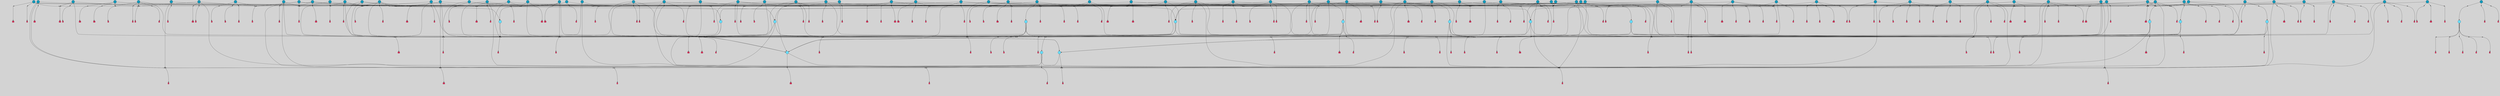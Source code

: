 // File exported with GEGELATI v1.3.1
// On the 2024-04-08 17:46:55
// With the File::TPGGraphDotExporter
digraph{
	graph[pad = "0.212, 0.055" bgcolor = lightgray]
	node[shape=circle style = filled label = ""]
		T3 [fillcolor="#66ddff"]
		T4 [fillcolor="#66ddff"]
		T7 [fillcolor="#66ddff"]
		T9 [fillcolor="#66ddff"]
		T11 [fillcolor="#66ddff"]
		T24 [fillcolor="#66ddff"]
		T27 [fillcolor="#66ddff"]
		T38 [fillcolor="#1199bb"]
		T39 [fillcolor="#1199bb"]
		T54 [fillcolor="#66ddff"]
		T59 [fillcolor="#1199bb"]
		T65 [fillcolor="#1199bb"]
		T73 [fillcolor="#1199bb"]
		T82 [fillcolor="#1199bb"]
		T90 [fillcolor="#66ddff"]
		T91 [fillcolor="#1199bb"]
		T95 [fillcolor="#1199bb"]
		T98 [fillcolor="#1199bb"]
		T102 [fillcolor="#1199bb"]
		T106 [fillcolor="#1199bb"]
		T108 [fillcolor="#1199bb"]
		T111 [fillcolor="#66ddff"]
		T116 [fillcolor="#1199bb"]
		T129 [fillcolor="#66ddff"]
		T130 [fillcolor="#66ddff"]
		T131 [fillcolor="#66ddff"]
		T142 [fillcolor="#1199bb"]
		T148 [fillcolor="#1199bb"]
		T150 [fillcolor="#66ddff"]
		T158 [fillcolor="#1199bb"]
		T159 [fillcolor="#1199bb"]
		T160 [fillcolor="#1199bb"]
		T164 [fillcolor="#66ddff"]
		T170 [fillcolor="#1199bb"]
		T171 [fillcolor="#1199bb"]
		T173 [fillcolor="#1199bb"]
		T174 [fillcolor="#1199bb"]
		T176 [fillcolor="#1199bb"]
		T177 [fillcolor="#1199bb"]
		T178 [fillcolor="#1199bb"]
		T179 [fillcolor="#1199bb"]
		T180 [fillcolor="#1199bb"]
		T182 [fillcolor="#1199bb"]
		T183 [fillcolor="#1199bb"]
		T184 [fillcolor="#1199bb"]
		T185 [fillcolor="#1199bb"]
		T186 [fillcolor="#1199bb"]
		T188 [fillcolor="#1199bb"]
		T189 [fillcolor="#1199bb"]
		T191 [fillcolor="#1199bb"]
		T192 [fillcolor="#1199bb"]
		T193 [fillcolor="#1199bb"]
		T194 [fillcolor="#1199bb"]
		T195 [fillcolor="#1199bb"]
		T196 [fillcolor="#1199bb"]
		T197 [fillcolor="#1199bb"]
		T198 [fillcolor="#1199bb"]
		T200 [fillcolor="#1199bb"]
		T201 [fillcolor="#1199bb"]
		T202 [fillcolor="#1199bb"]
		T203 [fillcolor="#1199bb"]
		T204 [fillcolor="#1199bb"]
		T206 [fillcolor="#1199bb"]
		T207 [fillcolor="#1199bb"]
		T208 [fillcolor="#1199bb"]
		T209 [fillcolor="#1199bb"]
		T210 [fillcolor="#1199bb"]
		T211 [fillcolor="#1199bb"]
		T212 [fillcolor="#66ddff"]
		T213 [fillcolor="#1199bb"]
		T214 [fillcolor="#1199bb"]
		T47 [fillcolor="#1199bb"]
		T215 [fillcolor="#1199bb"]
		T216 [fillcolor="#1199bb"]
		T125 [fillcolor="#1199bb"]
		T217 [fillcolor="#1199bb"]
		T218 [fillcolor="#1199bb"]
		T219 [fillcolor="#1199bb"]
		T220 [fillcolor="#1199bb"]
		T221 [fillcolor="#1199bb"]
		T222 [fillcolor="#1199bb"]
		T223 [fillcolor="#1199bb"]
		T224 [fillcolor="#1199bb"]
		T225 [fillcolor="#1199bb"]
		T226 [fillcolor="#1199bb"]
		T227 [fillcolor="#1199bb"]
		T228 [fillcolor="#1199bb"]
		T229 [fillcolor="#1199bb"]
		T230 [fillcolor="#1199bb"]
		T231 [fillcolor="#1199bb"]
		T232 [fillcolor="#1199bb"]
		T233 [fillcolor="#1199bb"]
		T234 [fillcolor="#1199bb"]
		T235 [fillcolor="#1199bb"]
		T236 [fillcolor="#1199bb"]
		T237 [fillcolor="#1199bb"]
		T238 [fillcolor="#1199bb"]
		T239 [fillcolor="#1199bb"]
		T240 [fillcolor="#1199bb"]
		P828 [fillcolor="#cccccc" shape=point] //6|
		I828 [shape=box style=invis label="6|1&2|6#1|7&#92;n10|7&2|0#1|5&#92;n9|4&0|1#2|2&#92;n8|6&0|0#1|0&#92;n"]
		P828 -> I828[style=invis]
		A740 [fillcolor="#ff3366" shape=box margin=0.03 width=0 height=0 label="3"]
		T3 -> P828 -> A740
		P829 [fillcolor="#cccccc" shape=point] //3|
		I829 [shape=box style=invis label="7|6&2|4#0|2&#92;n10|3&2|7#1|4&#92;n11|6&0|4#0|1&#92;n7|1&0|0#2|6&#92;n7|6&0|3#2|6&#92;n4|0&2|6#0|1&#92;n4|4&2|5#0|2&#92;n4|6&0|4#2|7&#92;n10|0&2|3#1|5&#92;n2|6&0|5#0|2&#92;n1|0&2|3#0|7&#92;n1|6&2|0#0|5&#92;n6|2&0|1#0|7&#92;n9|2&0|3#2|7&#92;n5|3&0|6#0|6&#92;n1|7&2|5#2|3&#92;n8|1&2|7#0|6&#92;n1|0&2|5#2|1&#92;n7|1&2|2#2|5&#92;n7|4&2|6#0|3&#92;n"]
		P829 -> I829[style=invis]
		A741 [fillcolor="#ff3366" shape=box margin=0.03 width=0 height=0 label="4"]
		T3 -> P829 -> A741
		P830 [fillcolor="#cccccc" shape=point] //7|
		I830 [shape=box style=invis label="0|2&2|4#2|6&#92;n5|3&0|6#0|1&#92;n4|7&2|6#0|5&#92;n7|6&0|7#0|5&#92;n10|7&2|2#1|1&#92;n"]
		P830 -> I830[style=invis]
		A742 [fillcolor="#ff3366" shape=box margin=0.03 width=0 height=0 label="4"]
		T4 -> P830 -> A742
		P831 [fillcolor="#cccccc" shape=point] //0|
		I831 [shape=box style=invis label="2|5&0|1#0|6&#92;n6|1&2|2#2|7&#92;n8|0&0|3#1|4&#92;n4|3&2|5#2|4&#92;n8|1&2|4#0|0&#92;n6|6&0|1#2|6&#92;n11|7&2|4#2|5&#92;n6|2&2|4#0|2&#92;n8|5&2|4#2|4&#92;n2|1&2|1#2|2&#92;n2|7&2|5#2|6&#92;n9|7&0|5#0|4&#92;n1|2&0|5#2|6&#92;n4|2&2|3#2|7&#92;n3|3&2|1#0|2&#92;n"]
		P831 -> I831[style=invis]
		A743 [fillcolor="#ff3366" shape=box margin=0.03 width=0 height=0 label="5"]
		T4 -> P831 -> A743
		P832 [fillcolor="#cccccc" shape=point] //-3|
		I832 [shape=box style=invis label="1|6&2|7#0|7&#92;n10|2&0|7#1|3&#92;n9|6&2|7#2|2&#92;n5|3&0|7#0|7&#92;n1|6&2|3#0|0&#92;n2|3&2|3#2|2&#92;n5|1&2|6#0|6&#92;n"]
		P832 -> I832[style=invis]
		A744 [fillcolor="#ff3366" shape=box margin=0.03 width=0 height=0 label="7"]
		T7 -> P832 -> A744
		P833 [fillcolor="#cccccc" shape=point] //5|
		I833 [shape=box style=invis label="0|5&2|3#0|1&#92;n0|6&2|1#2|4&#92;n6|2&2|6#0|7&#92;n7|4&0|3#0|1&#92;n5|4&0|7#1|6&#92;n9|1&0|5#2|2&#92;n6|3&2|3#1|7&#92;n11|7&2|4#1|6&#92;n2|5&0|1#0|0&#92;n4|7&0|0#0|2&#92;n6|2&0|6#0|0&#92;n2|1&2|6#2|4&#92;n10|0&2|0#1|0&#92;n6|6&2|4#0|6&#92;n"]
		P833 -> I833[style=invis]
		A745 [fillcolor="#ff3366" shape=box margin=0.03 width=0 height=0 label="8"]
		T7 -> P833 -> A745
		P834 [fillcolor="#cccccc" shape=point] //-6|
		I834 [shape=box style=invis label="11|1&0|7#2|0&#92;n10|4&0|1#1|0&#92;n4|3&2|4#2|1&#92;n0|5&2|0#0|0&#92;n6|1&0|0#0|3&#92;n8|2&2|0#0|4&#92;n11|4&2|0#1|6&#92;n7|0&2|6#2|3&#92;n5|3&2|6#2|0&#92;n2|0&2|0#0|4&#92;n"]
		P834 -> I834[style=invis]
		A746 [fillcolor="#ff3366" shape=box margin=0.03 width=0 height=0 label="9"]
		T9 -> P834 -> A746
		P835 [fillcolor="#cccccc" shape=point] //2|
		I835 [shape=box style=invis label="6|3&2|7#1|4&#92;n8|6&0|0#2|5&#92;n2|1&0|2#0|3&#92;n8|7&0|6#0|4&#92;n2|1&2|0#0|1&#92;n0|0&2|2#2|3&#92;n6|6&0|7#2|1&#92;n6|1&0|7#2|6&#92;n5|4&2|7#0|4&#92;n0|3&0|4#2|0&#92;n11|0&2|0#2|5&#92;n4|5&2|5#2|4&#92;n5|7&0|6#0|4&#92;n9|7&2|5#0|3&#92;n5|4&2|1#0|3&#92;n5|3&0|1#1|7&#92;n0|4&0|3#2|5&#92;n"]
		P835 -> I835[style=invis]
		A747 [fillcolor="#ff3366" shape=box margin=0.03 width=0 height=0 label="10"]
		T9 -> P835 -> A747
		P836 [fillcolor="#cccccc" shape=point] //6|
		I836 [shape=box style=invis label="3|0&2|7#2|2&#92;n3|2&0|4#2|5&#92;n5|1&0|2#1|0&#92;n8|7&0|1#2|0&#92;n8|5&0|3#0|6&#92;n0|2&0|2#2|3&#92;n1|5&2|5#0|5&#92;n5|6&0|6#0|7&#92;n6|7&0|0#2|6&#92;n1|2&2|3#0|0&#92;n7|7&2|3#0|4&#92;n0|7&2|7#0|6&#92;n1|0&2|2#2|7&#92;n4|4&0|1#0|0&#92;n"]
		P836 -> I836[style=invis]
		A748 [fillcolor="#ff3366" shape=box margin=0.03 width=0 height=0 label="11"]
		T11 -> P836 -> A748
		P837 [fillcolor="#cccccc" shape=point] //-4|
		I837 [shape=box style=invis label="4|1&0|4#2|6&#92;n1|2&2|2#2|0&#92;n1|2&2|0#0|6&#92;n8|4&2|3#2|5&#92;n5|5&2|1#1|0&#92;n"]
		P837 -> I837[style=invis]
		A749 [fillcolor="#ff3366" shape=box margin=0.03 width=0 height=0 label="12"]
		T11 -> P837 -> A749
		P838 [fillcolor="#cccccc" shape=point] //-3|
		I838 [shape=box style=invis label="8|1&2|3#0|5&#92;n0|6&0|5#0|5&#92;n3|7&2|1#0|6&#92;n3|5&0|1#0|0&#92;n9|5&2|0#0|4&#92;n3|5&0|2#0|3&#92;n10|6&2|4#1|0&#92;n9|4&2|7#2|6&#92;n1|7&2|5#2|2&#92;n"]
		P838 -> I838[style=invis]
		A750 [fillcolor="#ff3366" shape=box margin=0.03 width=0 height=0 label="5"]
		T4 -> P838 -> A750
		P839 [fillcolor="#cccccc" shape=point] //1|
		I839 [shape=box style=invis label="5|1&0|6#2|7&#92;n2|4&0|4#2|2&#92;n0|6&0|5#0|4&#92;n10|6&2|5#1|6&#92;n9|3&0|1#1|7&#92;n10|3&2|2#1|0&#92;n5|0&0|0#2|1&#92;n11|3&2|3#1|5&#92;n10|3&0|1#1|0&#92;n2|4&0|1#0|1&#92;n0|2&0|3#2|4&#92;n9|2&2|1#2|5&#92;n11|7&2|6#2|6&#92;n"]
		P839 -> I839[style=invis]
		T24 -> P839 -> T7
		P840 [fillcolor="#cccccc" shape=point] //5|
		I840 [shape=box style=invis label="3|0&2|0#0|1&#92;n3|0&0|7#0|1&#92;n5|3&0|2#2|6&#92;n4|4&2|4#2|6&#92;n11|2&0|7#1|6&#92;n2|7&2|2#2|5&#92;n9|3&2|6#2|7&#92;n7|7&0|0#0|4&#92;n6|1&2|4#2|3&#92;n5|4&2|0#1|6&#92;n1|3&0|7#0|4&#92;n"]
		P840 -> I840[style=invis]
		A751 [fillcolor="#ff3366" shape=box margin=0.03 width=0 height=0 label="7"]
		T24 -> P840 -> A751
		P841 [fillcolor="#cccccc" shape=point] //-2|
		I841 [shape=box style=invis label="4|1&0|4#0|3&#92;n4|2&0|5#2|0&#92;n5|5&2|6#0|5&#92;n1|4&0|1#0|2&#92;n6|3&2|7#1|5&#92;n0|4&2|0#0|3&#92;n8|5&2|5#1|2&#92;n10|7&2|7#1|1&#92;n3|4&0|0#2|1&#92;n3|6&2|5#2|5&#92;n8|3&0|1#0|7&#92;n10|0&2|7#1|3&#92;n4|1&2|4#0|1&#92;n9|3&2|0#0|4&#92;n3|6&2|0#0|4&#92;n1|2&0|6#2|1&#92;n4|0&2|1#2|2&#92;n"]
		P841 -> I841[style=invis]
		A752 [fillcolor="#ff3366" shape=box margin=0.03 width=0 height=0 label="14"]
		T24 -> P841 -> A752
		P842 [fillcolor="#cccccc" shape=point] //2|
		I842 [shape=box style=invis label="9|1&2|3#0|1&#92;n5|2&2|0#2|4&#92;n3|6&2|5#2|7&#92;n7|0&2|5#0|4&#92;n1|2&0|3#0|5&#92;n7|3&2|7#0|0&#92;n"]
		P842 -> I842[style=invis]
		A753 [fillcolor="#ff3366" shape=box margin=0.03 width=0 height=0 label="2"]
		T27 -> P842 -> A753
		P843 [fillcolor="#cccccc" shape=point] //-6|
		I843 [shape=box style=invis label="7|5&0|4#0|4&#92;n11|0&2|5#2|1&#92;n"]
		P843 -> I843[style=invis]
		A754 [fillcolor="#ff3366" shape=box margin=0.03 width=0 height=0 label="3"]
		T27 -> P843 -> A754
		T27 -> P829
		T27 -> P831
		P844 [fillcolor="#cccccc" shape=point] //0|
		I844 [shape=box style=invis label="4|0&0|3#2|7&#92;n10|2&0|3#1|7&#92;n3|5&0|2#0|3&#92;n4|5&0|0#2|1&#92;n10|7&2|0#1|2&#92;n5|3&2|3#1|6&#92;n9|5&2|0#0|4&#92;n5|4&2|7#0|2&#92;n10|3&2|7#1|4&#92;n7|2&0|1#2|6&#92;n8|6&0|5#0|5&#92;n8|7&2|3#0|5&#92;n2|6&2|4#0|0&#92;n"]
		P844 -> I844[style=invis]
		A755 [fillcolor="#ff3366" shape=box margin=0.03 width=0 height=0 label="5"]
		T27 -> P844 -> A755
		P845 [fillcolor="#cccccc" shape=point] //-10|
		I845 [shape=box style=invis label="9|4&0|6#0|5&#92;n1|1&2|0#2|2&#92;n11|2&2|4#0|0&#92;n2|5&2|1#0|4&#92;n5|2&2|0#1|0&#92;n4|2&0|1#0|3&#92;n5|3&2|4#2|4&#92;n5|3&2|0#0|2&#92;n4|2&2|3#2|5&#92;n8|4&2|0#1|1&#92;n10|6&0|6#1|2&#92;n2|4&0|7#2|5&#92;n11|2&2|5#1|4&#92;n2|4&0|0#0|5&#92;n3|5&0|4#0|1&#92;n1|3&0|7#0|5&#92;n"]
		P845 -> I845[style=invis]
		A756 [fillcolor="#ff3366" shape=box margin=0.03 width=0 height=0 label="1"]
		T38 -> P845 -> A756
		P846 [fillcolor="#cccccc" shape=point] //-2|
		I846 [shape=box style=invis label="11|7&2|0#1|7&#92;n4|3&0|1#2|5&#92;n0|4&2|4#2|7&#92;n1|6&0|0#0|4&#92;n4|0&0|0#0|5&#92;n0|6&2|3#2|0&#92;n9|6&2|5#1|3&#92;n0|7&2|1#2|5&#92;n4|4&0|5#0|1&#92;n10|4&0|0#1|0&#92;n"]
		P846 -> I846[style=invis]
		A757 [fillcolor="#ff3366" shape=box margin=0.03 width=0 height=0 label="12"]
		T38 -> P846 -> A757
		T38 -> P838
		P847 [fillcolor="#cccccc" shape=point] //5|
		I847 [shape=box style=invis label="1|6&2|7#0|7&#92;n9|2&2|7#2|2&#92;n10|2&0|7#1|3&#92;n5|3&0|7#0|7&#92;n7|0&2|7#2|2&#92;n1|6&2|3#0|0&#92;n2|3&2|3#2|2&#92;n"]
		P847 -> I847[style=invis]
		A758 [fillcolor="#ff3366" shape=box margin=0.03 width=0 height=0 label="7"]
		T39 -> P847 -> A758
		T39 -> P833
		P848 [fillcolor="#cccccc" shape=point] //-8|
		I848 [shape=box style=invis label="7|5&0|4#2|4&#92;n"]
		P848 -> I848[style=invis]
		A759 [fillcolor="#ff3366" shape=box margin=0.03 width=0 height=0 label="3"]
		T39 -> P848 -> A759
		P849 [fillcolor="#cccccc" shape=point] //8|
		I849 [shape=box style=invis label="9|0&0|1#2|0&#92;n10|1&2|5#1|4&#92;n8|2&2|6#0|4&#92;n2|4&2|5#2|3&#92;n4|2&2|2#0|2&#92;n7|5&0|2#0|0&#92;n8|2&2|1#1|3&#92;n8|7&0|7#2|1&#92;n1|1&0|0#0|7&#92;n5|6&2|5#1|0&#92;n6|6&2|5#0|0&#92;n11|4&0|3#2|6&#92;n4|2&2|4#0|7&#92;n5|6&0|1#2|0&#92;n11|3&0|2#0|7&#92;n"]
		P849 -> I849[style=invis]
		A760 [fillcolor="#ff3366" shape=box margin=0.03 width=0 height=0 label="6"]
		T54 -> P849 -> A760
		T54 -> P840
		P850 [fillcolor="#cccccc" shape=point] //-10|
		I850 [shape=box style=invis label="3|6&0|0#0|4&#92;n4|1&2|4#0|1&#92;n5|1&0|1#0|4&#92;n5|5&2|6#0|5&#92;n6|5&0|6#0|3&#92;n11|1&2|0#0|1&#92;n0|7&2|0#0|3&#92;n1|2&0|6#0|1&#92;n8|0&0|4#2|0&#92;n0|4&0|7#2|7&#92;n7|0&2|7#1|3&#92;n3|1&0|5#2|5&#92;n5|1&0|4#0|3&#92;n2|2&0|2#0|0&#92;n8|3&0|1#0|7&#92;n3|0&0|3#0|5&#92;n7|2&0|5#2|0&#92;n6|3&2|7#1|5&#92;n4|7&2|7#2|1&#92;n"]
		P850 -> I850[style=invis]
		A761 [fillcolor="#ff3366" shape=box margin=0.03 width=0 height=0 label="14"]
		T54 -> P850 -> A761
		T54 -> P833
		P851 [fillcolor="#cccccc" shape=point] //8|
		I851 [shape=box style=invis label="9|0&0|1#2|0&#92;n10|1&2|5#1|4&#92;n8|2&2|6#0|4&#92;n4|5&0|3#0|1&#92;n2|4&2|5#2|3&#92;n4|2&2|2#0|2&#92;n7|5&0|2#0|0&#92;n8|2&2|1#1|3&#92;n8|7&0|7#2|1&#92;n1|1&0|0#0|7&#92;n5|6&2|5#1|0&#92;n6|3&2|5#0|0&#92;n11|4&0|3#2|6&#92;n1|2&2|4#0|7&#92;n5|6&0|1#2|0&#92;n11|3&0|2#0|7&#92;n"]
		P851 -> I851[style=invis]
		A762 [fillcolor="#ff3366" shape=box margin=0.03 width=0 height=0 label="6"]
		T59 -> P851 -> A762
		T59 -> P840
		T59 -> P834
		T59 -> P840
		T65 -> P830
		T65 -> P831
		P852 [fillcolor="#cccccc" shape=point] //7|
		I852 [shape=box style=invis label="4|0&2|1#2|2&#92;n4|2&0|5#2|0&#92;n5|5&2|6#0|5&#92;n1|4&0|1#0|2&#92;n6|3&2|7#1|5&#92;n0|4&2|0#0|3&#92;n8|5&2|5#1|4&#92;n1|2&0|6#2|1&#92;n3|4&0|0#2|1&#92;n3|6&2|5#2|5&#92;n8|3&0|1#0|7&#92;n10|0&2|2#1|3&#92;n4|1&2|4#0|1&#92;n10|7&2|7#1|1&#92;n4|1&0|4#0|3&#92;n"]
		P852 -> I852[style=invis]
		A763 [fillcolor="#ff3366" shape=box margin=0.03 width=0 height=0 label="14"]
		T65 -> P852 -> A763
		P853 [fillcolor="#cccccc" shape=point] //-2|
		I853 [shape=box style=invis label="8|4&2|1#2|5&#92;n4|1&0|7#2|1&#92;n5|7&2|3#2|2&#92;n10|4&2|5#1|7&#92;n10|0&2|6#1|3&#92;n4|5&2|7#0|6&#92;n9|5&2|4#0|4&#92;n2|4&0|5#0|7&#92;n11|1&2|4#2|6&#92;n5|6&0|7#1|2&#92;n2|7&2|7#2|6&#92;n5|2&0|5#1|5&#92;n3|0&0|6#0|2&#92;n4|0&0|4#2|4&#92;n4|4&2|6#0|7&#92;n10|6&2|0#1|4&#92;n9|7&0|3#1|4&#92;n1|4&2|6#0|3&#92;n11|5&2|6#0|3&#92;n0|3&0|5#0|1&#92;n"]
		P853 -> I853[style=invis]
		A764 [fillcolor="#ff3366" shape=box margin=0.03 width=0 height=0 label="13"]
		T73 -> P853 -> A764
		P854 [fillcolor="#cccccc" shape=point] //8|
		I854 [shape=box style=invis label="9|7&0|5#2|5&#92;n3|3&2|3#0|2&#92;n9|5&2|2#1|0&#92;n2|3&0|6#0|3&#92;n4|4&2|5#2|7&#92;n11|3&2|0#1|5&#92;n6|6&2|1#2|2&#92;n4|6&0|1#2|2&#92;n2|5&2|7#2|2&#92;n7|7&2|2#2|3&#92;n6|5&0|3#2|6&#92;n6|7&0|6#0|2&#92;n"]
		P854 -> I854[style=invis]
		A765 [fillcolor="#ff3366" shape=box margin=0.03 width=0 height=0 label="14"]
		T73 -> P854 -> A765
		P855 [fillcolor="#cccccc" shape=point] //2|
		I855 [shape=box style=invis label="4|1&0|4#2|6&#92;n5|5&2|1#1|0&#92;n1|0&2|0#0|6&#92;n8|4&2|3#2|5&#92;n"]
		P855 -> I855[style=invis]
		T73 -> P855 -> T11
		P856 [fillcolor="#cccccc" shape=point] //5|
		I856 [shape=box style=invis label="3|0&2|0#2|1&#92;n3|0&0|7#0|1&#92;n5|3&0|2#2|6&#92;n4|4&2|4#2|6&#92;n5|4&2|0#1|6&#92;n2|7&2|2#2|5&#92;n1|3&0|7#0|4&#92;n11|6&2|2#0|7&#92;n7|7&0|0#0|4&#92;n6|1&2|4#2|3&#92;n11|0&0|7#1|6&#92;n9|3&2|6#2|7&#92;n"]
		P856 -> I856[style=invis]
		A766 [fillcolor="#ff3366" shape=box margin=0.03 width=0 height=0 label="7"]
		T73 -> P856 -> A766
		T73 -> P829
		P857 [fillcolor="#cccccc" shape=point] //6|
		I857 [shape=box style=invis label="7|0&2|5#1|2&#92;n10|6&2|1#1|3&#92;n7|5&0|2#0|7&#92;n10|7&0|1#1|5&#92;n4|6&2|5#0|5&#92;n4|4&0|7#2|7&#92;n"]
		P857 -> I857[style=invis]
		A767 [fillcolor="#ff3366" shape=box margin=0.03 width=0 height=0 label="7"]
		T82 -> P857 -> A767
		P858 [fillcolor="#cccccc" shape=point] //6|
		I858 [shape=box style=invis label="0|5&2|3#0|1&#92;n0|6&2|1#2|4&#92;n9|1&0|5#2|2&#92;n7|4&0|3#0|1&#92;n5|4&0|7#1|6&#92;n2|5&0|1#0|0&#92;n6|3&2|3#1|7&#92;n11|7&2|4#1|6&#92;n6|2&2|6#0|1&#92;n4|7&0|0#0|2&#92;n6|2&0|6#0|0&#92;n9|1&2|6#2|4&#92;n10|0&2|0#1|0&#92;n6|6&2|4#0|6&#92;n"]
		P858 -> I858[style=invis]
		A768 [fillcolor="#ff3366" shape=box margin=0.03 width=0 height=0 label="8"]
		T82 -> P858 -> A768
		T82 -> P834
		T90 -> P853
		P859 [fillcolor="#cccccc" shape=point] //4|
		I859 [shape=box style=invis label="7|1&2|6#1|3&#92;n10|1&0|3#1|6&#92;n8|5&2|3#2|1&#92;n11|5&0|0#2|6&#92;n4|1&0|6#0|0&#92;n11|1&0|2#0|3&#92;n2|0&2|1#0|7&#92;n"]
		P859 -> I859[style=invis]
		A769 [fillcolor="#ff3366" shape=box margin=0.03 width=0 height=0 label="2"]
		T90 -> P859 -> A769
		P860 [fillcolor="#cccccc" shape=point] //7|
		I860 [shape=box style=invis label="10|3&0|1#1|4&#92;n4|6&0|0#0|2&#92;n4|5&0|6#0|0&#92;n4|3&0|6#2|1&#92;n7|0&0|3#1|2&#92;n4|7&0|6#0|5&#92;n7|6&0|7#0|6&#92;n6|6&0|0#0|3&#92;n11|1&0|4#2|5&#92;n10|2&0|3#1|2&#92;n"]
		P860 -> I860[style=invis]
		A770 [fillcolor="#ff3366" shape=box margin=0.03 width=0 height=0 label="4"]
		T90 -> P860 -> A770
		T90 -> P838
		P861 [fillcolor="#cccccc" shape=point] //-7|
		I861 [shape=box style=invis label="3|0&2|0#0|1&#92;n1|1&0|2#0|4&#92;n11|2&0|7#1|6&#92;n9|7&0|0#0|4&#92;n3|0&0|7#0|1&#92;n9|3&2|6#2|7&#92;n5|3&0|2#2|6&#92;n6|1&2|4#2|3&#92;n5|4&2|0#1|6&#92;n1|3&0|7#0|7&#92;n"]
		P861 -> I861[style=invis]
		A771 [fillcolor="#ff3366" shape=box margin=0.03 width=0 height=0 label="7"]
		T90 -> P861 -> A771
		P862 [fillcolor="#cccccc" shape=point] //-5|
		I862 [shape=box style=invis label="10|6&2|5#1|6&#92;n9|3&0|1#1|7&#92;n2|4&0|1#0|1&#92;n11|3&0|7#1|6&#92;n5|1&0|6#2|7&#92;n8|0&0|0#0|1&#92;n0|6&0|7#0|4&#92;n6|7&2|6#2|6&#92;n11|0&2|3#0|5&#92;n"]
		P862 -> I862[style=invis]
		T91 -> P862 -> T7
		P863 [fillcolor="#cccccc" shape=point] //-2|
		I863 [shape=box style=invis label="3|0&2|0#0|1&#92;n5|3&2|6#2|7&#92;n9|1&0|3#2|5&#92;n5|3&0|2#2|6&#92;n4|4&2|4#2|6&#92;n11|2&0|7#1|6&#92;n2|7&2|2#2|5&#92;n3|0&0|7#0|1&#92;n6|1&2|4#2|3&#92;n5|4&2|0#1|6&#92;n1|3&0|7#0|4&#92;n"]
		P863 -> I863[style=invis]
		A772 [fillcolor="#ff3366" shape=box margin=0.03 width=0 height=0 label="7"]
		T91 -> P863 -> A772
		P864 [fillcolor="#cccccc" shape=point] //9|
		I864 [shape=box style=invis label="9|0&2|4#1|2&#92;n10|3&0|5#1|7&#92;n"]
		P864 -> I864[style=invis]
		A773 [fillcolor="#ff3366" shape=box margin=0.03 width=0 height=0 label="3"]
		T91 -> P864 -> A773
		T91 -> P859
		P865 [fillcolor="#cccccc" shape=point] //4|
		I865 [shape=box style=invis label="4|3&0|6#0|3&#92;n5|7&2|3#2|2&#92;n5|6&0|7#1|2&#92;n1|4&2|6#0|3&#92;n8|4&2|1#2|5&#92;n9|5&2|4#1|4&#92;n2|4&0|5#0|7&#92;n10|0&0|6#1|3&#92;n3|0&0|6#0|2&#92;n2|7&2|7#2|6&#92;n5|2&0|5#1|5&#92;n10|4&2|5#1|7&#92;n4|0&0|4#2|4&#92;n11|1&0|4#2|6&#92;n10|6&2|0#1|4&#92;n9|7&0|3#1|4&#92;n4|5&2|7#0|6&#92;n11|5&2|6#2|3&#92;n0|3&0|5#0|1&#92;n"]
		P865 -> I865[style=invis]
		A774 [fillcolor="#ff3366" shape=box margin=0.03 width=0 height=0 label="13"]
		T95 -> P865 -> A774
		T95 -> P854
		T95 -> P855
		P866 [fillcolor="#cccccc" shape=point] //-9|
		I866 [shape=box style=invis label="2|0&2|0#2|1&#92;n4|4&2|4#2|6&#92;n9|1&0|3#1|7&#92;n5|3&0|2#2|6&#92;n2|7&2|2#2|5&#92;n5|4&2|0#1|6&#92;n3|0&0|7#0|1&#92;n1|3&0|7#0|4&#92;n11|6&2|2#0|7&#92;n7|7&0|0#0|4&#92;n11|0&0|7#1|6&#92;n9|3&2|6#2|7&#92;n"]
		P866 -> I866[style=invis]
		A775 [fillcolor="#ff3366" shape=box margin=0.03 width=0 height=0 label="7"]
		T95 -> P866 -> A775
		T95 -> P848
		P867 [fillcolor="#cccccc" shape=point] //-2|
		I867 [shape=box style=invis label="9|7&2|2#1|0&#92;n2|5&2|5#2|1&#92;n6|3&2|5#1|2&#92;n2|5&0|5#2|2&#92;n8|4&0|2#2|0&#92;n9|2&2|1#2|5&#92;n0|6&0|3#2|4&#92;n0|4&2|1#2|6&#92;n10|6&0|6#1|0&#92;n11|7&2|6#2|6&#92;n5|6&0|1#2|4&#92;n10|4&0|0#1|1&#92;n0|6&2|5#0|4&#92;n10|6&2|5#1|6&#92;n5|3&0|1#1|3&#92;n11|3&2|3#1|5&#92;n2|4&0|2#2|1&#92;n2|1&2|4#0|0&#92;n3|5&0|2#2|5&#92;n"]
		P867 -> I867[style=invis]
		A776 [fillcolor="#ff3366" shape=box margin=0.03 width=0 height=0 label="11"]
		T98 -> P867 -> A776
		P868 [fillcolor="#cccccc" shape=point] //5|
		I868 [shape=box style=invis label="3|0&2|0#0|1&#92;n2|7&2|2#2|2&#92;n3|0&0|7#0|1&#92;n5|3&0|2#2|6&#92;n4|4&2|4#2|6&#92;n11|2&0|7#1|6&#92;n5|4&2|0#1|6&#92;n9|3&2|6#2|7&#92;n7|7&0|0#0|4&#92;n1|1&2|4#2|3&#92;n2|7&2|2#2|5&#92;n1|3&0|7#0|4&#92;n"]
		P868 -> I868[style=invis]
		A777 [fillcolor="#ff3366" shape=box margin=0.03 width=0 height=0 label="7"]
		T98 -> P868 -> A777
		P869 [fillcolor="#cccccc" shape=point] //6|
		I869 [shape=box style=invis label="2|6&0|4#0|0&#92;n0|1&2|1#2|3&#92;n0|7&0|2#2|1&#92;n0|5&0|0#0|1&#92;n5|1&2|7#2|0&#92;n10|1&2|4#1|6&#92;n8|5&2|3#1|7&#92;n6|0&2|4#1|0&#92;n9|0&2|7#2|0&#92;n6|1&0|1#1|6&#92;n5|7&2|4#2|5&#92;n11|0&2|7#2|4&#92;n7|6&0|2#0|5&#92;n0|3&2|1#2|0&#92;n"]
		P869 -> I869[style=invis]
		A778 [fillcolor="#ff3366" shape=box margin=0.03 width=0 height=0 label="13"]
		T98 -> P869 -> A778
		P870 [fillcolor="#cccccc" shape=point] //1|
		I870 [shape=box style=invis label="2|2&2|3#0|2&#92;n2|2&0|5#2|5&#92;n8|4&0|1#1|0&#92;n9|7&0|6#0|3&#92;n5|1&2|2#0|7&#92;n10|7&0|7#1|3&#92;n7|7&2|4#2|5&#92;n5|5&0|2#2|1&#92;n2|6&2|2#0|0&#92;n9|3&2|2#2|0&#92;n0|6&0|6#2|2&#92;n7|7&0|1#2|3&#92;n3|6&0|1#0|5&#92;n1|5&0|1#2|7&#92;n"]
		P870 -> I870[style=invis]
		A779 [fillcolor="#ff3366" shape=box margin=0.03 width=0 height=0 label="1"]
		T98 -> P870 -> A779
		P871 [fillcolor="#cccccc" shape=point] //5|
		I871 [shape=box style=invis label="11|0&2|4#0|1&#92;n4|7&2|5#2|6&#92;n11|0&2|0#1|0&#92;n7|5&2|2#1|4&#92;n5|1&2|2#0|7&#92;n9|7&0|6#0|3&#92;n3|6&0|1#0|0&#92;n8|4&0|1#1|0&#92;n2|6&2|2#0|0&#92;n7|7&2|4#0|5&#92;n9|3&2|2#2|0&#92;n2|2&2|7#0|0&#92;n5|5&0|2#2|1&#92;n10|7&0|7#1|3&#92;n6|6&0|6#2|2&#92;n2|2&0|5#0|5&#92;n1|5&0|1#2|7&#92;n"]
		P871 -> I871[style=invis]
		A780 [fillcolor="#ff3366" shape=box margin=0.03 width=0 height=0 label="1"]
		T98 -> P871 -> A780
		P872 [fillcolor="#cccccc" shape=point] //7|
		I872 [shape=box style=invis label="3|3&2|7#0|4&#92;n4|3&2|6#0|3&#92;n8|4&0|6#1|2&#92;n5|6&2|3#0|4&#92;n0|7&2|1#0|5&#92;n8|7&2|2#2|5&#92;n9|1&0|0#1|0&#92;n10|1&2|1#1|4&#92;n10|5&0|6#1|7&#92;n5|2&2|3#0|4&#92;n2|0&2|6#2|7&#92;n1|7&0|1#0|7&#92;n"]
		P872 -> I872[style=invis]
		A781 [fillcolor="#ff3366" shape=box margin=0.03 width=0 height=0 label="2"]
		T102 -> P872 -> A781
		T102 -> P848
		P873 [fillcolor="#cccccc" shape=point] //8|
		I873 [shape=box style=invis label="7|0&0|2#1|4&#92;n8|1&2|3#0|5&#92;n0|6&0|5#0|5&#92;n3|7&2|1#0|6&#92;n9|4&2|7#1|6&#92;n1|7&2|5#2|2&#92;n8|5&2|0#0|3&#92;n0|2&0|2#0|0&#92;n3|5&0|2#0|3&#92;n"]
		P873 -> I873[style=invis]
		A782 [fillcolor="#ff3366" shape=box margin=0.03 width=0 height=0 label="5"]
		T102 -> P873 -> A782
		T106 -> P846
		P874 [fillcolor="#cccccc" shape=point] //-1|
		I874 [shape=box style=invis label="1|7&2|1#0|6&#92;n8|1&2|3#0|5&#92;n10|6&2|7#1|0&#92;n1|7&2|5#0|2&#92;n0|3&0|3#2|2&#92;n3|5&0|1#0|0&#92;n3|5&0|2#0|3&#92;n1|5&2|0#0|4&#92;n5|7&2|2#2|5&#92;n4|0&2|3#0|3&#92;n"]
		P874 -> I874[style=invis]
		T106 -> P874 -> T3
		T106 -> P829
		P875 [fillcolor="#cccccc" shape=point] //-9|
		I875 [shape=box style=invis label="10|2&0|7#1|3&#92;n1|0&2|1#0|1&#92;n5|1&2|7#0|7&#92;n0|6&2|7#2|2&#92;n10|3&2|7#1|2&#92;n2|3&2|3#2|2&#92;n"]
		P875 -> I875[style=invis]
		A783 [fillcolor="#ff3366" shape=box margin=0.03 width=0 height=0 label="7"]
		T106 -> P875 -> A783
		P876 [fillcolor="#cccccc" shape=point] //6|
		I876 [shape=box style=invis label="9|5&2|0#1|4&#92;n2|0&2|4#2|3&#92;n9|4&2|7#2|6&#92;n0|6&0|5#0|5&#92;n3|5&0|2#0|2&#92;n10|6&2|4#1|2&#92;n8|1&2|3#0|5&#92;n9|7&0|6#2|2&#92;n10|6&2|3#1|6&#92;n9|2&2|0#2|7&#92;n3|7&2|1#0|6&#92;n"]
		P876 -> I876[style=invis]
		A784 [fillcolor="#ff3366" shape=box margin=0.03 width=0 height=0 label="5"]
		T108 -> P876 -> A784
		P877 [fillcolor="#cccccc" shape=point] //-3|
		I877 [shape=box style=invis label="11|7&2|3#2|0&#92;n5|5&2|7#2|7&#92;n8|6&2|7#1|2&#92;n1|7&0|3#0|6&#92;n4|0&2|1#2|2&#92;n10|1&0|5#1|6&#92;n5|3&0|3#2|6&#92;n9|0&0|2#0|0&#92;n3|2&0|1#2|6&#92;n0|1&2|4#0|0&#92;n"]
		P877 -> I877[style=invis]
		A785 [fillcolor="#ff3366" shape=box margin=0.03 width=0 height=0 label="6"]
		T108 -> P877 -> A785
		P878 [fillcolor="#cccccc" shape=point] //0|
		I878 [shape=box style=invis label="2|5&0|1#0|6&#92;n6|1&2|2#2|7&#92;n8|0&0|3#1|4&#92;n11|7&2|4#2|5&#92;n8|1&2|4#0|0&#92;n6|6&0|1#2|6&#92;n7|0&2|4#1|0&#92;n4|1&2|5#2|4&#92;n6|2&2|4#0|2&#92;n8|5&2|4#2|4&#92;n2|1&2|1#2|2&#92;n2|7&2|5#2|6&#92;n9|7&0|5#0|4&#92;n1|2&0|5#2|6&#92;n4|2&2|3#2|7&#92;n3|3&2|1#0|2&#92;n"]
		P878 -> I878[style=invis]
		A786 [fillcolor="#ff3366" shape=box margin=0.03 width=0 height=0 label="5"]
		T108 -> P878 -> A786
		P879 [fillcolor="#cccccc" shape=point] //-2|
		I879 [shape=box style=invis label="6|1&2|4#2|7&#92;n7|0&2|4#2|3&#92;n5|6&2|4#2|6&#92;n3|3&0|7#0|6&#92;n5|4&0|2#2|4&#92;n7|7&2|1#2|6&#92;n"]
		P879 -> I879[style=invis]
		T108 -> P879 -> T4
		P880 [fillcolor="#cccccc" shape=point] //-5|
		I880 [shape=box style=invis label="0|0&2|3#0|2&#92;n10|5&0|6#1|3&#92;n7|3&0|6#2|3&#92;n3|4&0|6#0|6&#92;n10|5&0|2#1|1&#92;n5|0&0|1#0|3&#92;n6|6&2|5#1|5&#92;n7|4&0|2#1|7&#92;n5|7&0|1#2|5&#92;n1|5&0|0#0|3&#92;n7|5&2|1#2|6&#92;n9|0&0|2#0|0&#92;n4|0&2|4#0|0&#92;n4|6&0|0#2|3&#92;n3|1&0|6#2|5&#92;n7|7&2|1#2|3&#92;n9|4&2|2#0|6&#92;n"]
		P880 -> I880[style=invis]
		T111 -> P880 -> T9
		P881 [fillcolor="#cccccc" shape=point] //7|
		I881 [shape=box style=invis label="7|4&2|1#2|0&#92;n4|1&2|4#2|3&#92;n5|0&2|0#2|2&#92;n6|1&2|4#2|6&#92;n"]
		P881 -> I881[style=invis]
		A787 [fillcolor="#ff3366" shape=box margin=0.03 width=0 height=0 label="9"]
		T111 -> P881 -> A787
		P882 [fillcolor="#cccccc" shape=point] //2|
		I882 [shape=box style=invis label="3|0&2|0#0|1&#92;n11|2&0|7#1|6&#92;n8|7&2|4#0|5&#92;n5|3&0|2#2|6&#92;n4|4&2|4#2|6&#92;n3|0&0|7#0|1&#92;n2|7&2|2#2|5&#92;n9|3&2|6#2|7&#92;n7|7&0|0#0|4&#92;n6|1&2|4#1|3&#92;n5|4&2|0#1|6&#92;n1|3&0|7#0|4&#92;n"]
		P882 -> I882[style=invis]
		A788 [fillcolor="#ff3366" shape=box margin=0.03 width=0 height=0 label="7"]
		T111 -> P882 -> A788
		T111 -> P834
		P883 [fillcolor="#cccccc" shape=point] //-4|
		I883 [shape=box style=invis label="9|7&0|0#2|0&#92;n6|6&0|5#2|0&#92;n7|3&0|0#0|4&#92;n3|5&0|3#0|3&#92;n9|1&0|1#1|1&#92;n11|5&2|7#1|5&#92;n1|5&2|5#0|2&#92;n6|0&0|6#2|5&#92;n0|3&2|4#2|5&#92;n1|6&2|5#2|2&#92;n9|5&2|1#2|2&#92;n"]
		P883 -> I883[style=invis]
		T116 -> P883 -> T9
		P884 [fillcolor="#cccccc" shape=point] //4|
		I884 [shape=box style=invis label="9|2&0|6#2|1&#92;n11|5&0|1#2|0&#92;n2|4&0|4#2|1&#92;n5|0&2|4#0|2&#92;n"]
		P884 -> I884[style=invis]
		A789 [fillcolor="#ff3366" shape=box margin=0.03 width=0 height=0 label="3"]
		T116 -> P884 -> A789
		P885 [fillcolor="#cccccc" shape=point] //-2|
		I885 [shape=box style=invis label="5|2&2|0#2|4&#92;n9|1&2|3#0|1&#92;n3|6&2|5#2|7&#92;n7|0&2|1#0|4&#92;n1|2&0|3#0|5&#92;n7|3&2|7#0|0&#92;n"]
		P885 -> I885[style=invis]
		A790 [fillcolor="#ff3366" shape=box margin=0.03 width=0 height=0 label="2"]
		T116 -> P885 -> A790
		T116 -> P829
		T116 -> P844
		T129 -> P849
		T129 -> P840
		P886 [fillcolor="#cccccc" shape=point] //10|
		I886 [shape=box style=invis label="4|5&2|7#2|1&#92;n1|7&2|3#0|6&#92;n3|5&2|2#0|3&#92;n10|3&0|7#1|4&#92;n7|1&0|4#2|6&#92;n10|2&0|3#1|7&#92;n9|5&2|0#0|4&#92;n4|0&0|3#2|7&#92;n11|4&2|6#1|2&#92;n5|4&2|7#0|2&#92;n2|6&2|4#0|0&#92;n6|5&0|7#2|1&#92;n5|3&2|3#1|6&#92;n10|7&2|0#1|2&#92;n"]
		P886 -> I886[style=invis]
		A791 [fillcolor="#ff3366" shape=box margin=0.03 width=0 height=0 label="5"]
		T129 -> P886 -> A791
		P887 [fillcolor="#cccccc" shape=point] //5|
		I887 [shape=box style=invis label="9|4&2|3#1|3&#92;n0|4&2|4#0|5&#92;n6|1&2|6#2|5&#92;n4|0&0|5#2|0&#92;n"]
		P887 -> I887[style=invis]
		A792 [fillcolor="#ff3366" shape=box margin=0.03 width=0 height=0 label="7"]
		T129 -> P887 -> A792
		P888 [fillcolor="#cccccc" shape=point] //6|
		I888 [shape=box style=invis label="9|4&2|7#0|6&#92;n8|4&0|1#1|0&#92;n1|3&0|0#2|1&#92;n2|4&0|6#2|2&#92;n5|1&2|5#0|7&#92;n3|0&0|3#2|6&#92;n2|2&2|6#0|2&#92;n8|4&0|4#2|2&#92;n5|1&2|4#0|3&#92;n9|4&0|6#0|6&#92;n5|0&2|2#1|5&#92;n11|7&0|0#1|1&#92;n0|4&0|3#0|3&#92;n7|7&2|4#2|5&#92;n1|5&0|1#2|1&#92;n"]
		P888 -> I888[style=invis]
		A793 [fillcolor="#ff3366" shape=box margin=0.03 width=0 height=0 label="1"]
		T129 -> P888 -> A793
		T130 -> P862
		T130 -> P864
		T130 -> P859
		P889 [fillcolor="#cccccc" shape=point] //-10|
		I889 [shape=box style=invis label="8|4&0|2#0|1&#92;n5|3&2|6#2|7&#92;n3|1&2|7#0|6&#92;n4|7&0|4#0|2&#92;n1|7&2|6#0|4&#92;n10|5&2|1#1|5&#92;n4|0&0|7#0|7&#92;n6|6&0|0#0|1&#92;n10|4&2|1#1|0&#92;n"]
		P889 -> I889[style=invis]
		A794 [fillcolor="#ff3366" shape=box margin=0.03 width=0 height=0 label="5"]
		T130 -> P889 -> A794
		P890 [fillcolor="#cccccc" shape=point] //6|
		I890 [shape=box style=invis label="10|4&2|6#1|2&#92;n8|4&0|1#1|0&#92;n0|4&2|6#0|0&#92;n8|4&2|5#2|1&#92;n7|5&2|5#1|0&#92;n3|6&0|6#2|2&#92;n1|7&0|7#0|5&#92;n2|0&0|7#2|4&#92;n2|6&2|2#0|0&#92;n0|7&2|7#0|7&#92;n11|6&0|4#2|2&#92;n5|5&0|0#0|1&#92;n10|1&0|0#1|0&#92;n7|3&0|1#2|5&#92;n9|2&2|7#1|5&#92;n9|4&2|6#2|7&#92;n1|6&2|4#2|2&#92;n3|3&2|2#0|7&#92;n1|6&2|0#0|0&#92;n6|4&2|6#1|0&#92;n"]
		P890 -> I890[style=invis]
		A795 [fillcolor="#ff3366" shape=box margin=0.03 width=0 height=0 label="1"]
		T131 -> P890 -> A795
		P891 [fillcolor="#cccccc" shape=point] //9|
		I891 [shape=box style=invis label="11|0&2|0#1|1&#92;n3|6&0|6#0|0&#92;n1|4&0|0#2|4&#92;n7|5&2|2#1|3&#92;n11|7&2|6#1|7&#92;n5|2&0|6#1|5&#92;n9|5&0|6#0|3&#92;n2|2&2|7#0|5&#92;n9|3&2|2#2|0&#92;n11|0&2|7#0|1&#92;n1|1&2|0#0|1&#92;n6|6&0|6#1|2&#92;n9|7&0|1#0|3&#92;n2|0&2|4#2|5&#92;n2|4&2|2#0|0&#92;n6|1&2|1#1|7&#92;n10|7&2|5#1|6&#92;n11|5&2|7#2|4&#92;n"]
		P891 -> I891[style=invis]
		A796 [fillcolor="#ff3366" shape=box margin=0.03 width=0 height=0 label="1"]
		T131 -> P891 -> A796
		T131 -> P843
		P892 [fillcolor="#cccccc" shape=point] //5|
		I892 [shape=box style=invis label="3|0&0|0#0|1&#92;n5|6&0|4#0|3&#92;n4|4&2|4#2|6&#92;n11|2&0|7#1|6&#92;n2|7&2|2#2|5&#92;n9|3&2|6#2|7&#92;n7|7&0|0#0|4&#92;n6|1&2|4#2|3&#92;n5|4&2|0#1|6&#92;n5|3&0|2#2|6&#92;n1|3&0|7#0|4&#92;n"]
		P892 -> I892[style=invis]
		A797 [fillcolor="#ff3366" shape=box margin=0.03 width=0 height=0 label="7"]
		T131 -> P892 -> A797
		T131 -> P887
		P893 [fillcolor="#cccccc" shape=point] //4|
		I893 [shape=box style=invis label="2|6&0|4#0|3&#92;n0|7&2|1#0|5&#92;n1|6&0|0#0|4&#92;n7|1&0|1#2|1&#92;n4|1&0|7#0|0&#92;n9|3&0|5#1|3&#92;n10|4&2|0#1|0&#92;n3|5&0|5#2|1&#92;n4|4&0|5#0|1&#92;n1|5&2|4#2|4&#92;n0|6&2|3#2|0&#92;n6|0&2|7#2|2&#92;n9|1&2|6#2|2&#92;n4|1&0|2#0|4&#92;n"]
		P893 -> I893[style=invis]
		A798 [fillcolor="#ff3366" shape=box margin=0.03 width=0 height=0 label="12"]
		T142 -> P893 -> A798
		P894 [fillcolor="#cccccc" shape=point] //-2|
		I894 [shape=box style=invis label="8|4&2|1#2|5&#92;n4|1&2|7#2|1&#92;n5|7&2|3#2|2&#92;n10|4&2|5#1|7&#92;n10|0&2|6#1|3&#92;n4|5&2|7#0|6&#92;n9|5&2|4#0|4&#92;n2|4&0|5#0|7&#92;n11|1&2|4#2|6&#92;n1|4&2|6#0|3&#92;n2|7&2|7#2|6&#92;n3|0&0|6#0|2&#92;n4|0&0|4#2|4&#92;n4|4&2|6#0|7&#92;n10|6&2|0#1|4&#92;n9|7&0|3#1|4&#92;n5|6&0|7#1|2&#92;n11|5&2|6#0|3&#92;n0|3&0|5#0|1&#92;n"]
		P894 -> I894[style=invis]
		T142 -> P894 -> T9
		T142 -> P838
		T142 -> P838
		P895 [fillcolor="#cccccc" shape=point] //-1|
		I895 [shape=box style=invis label="11|7&2|0#1|7&#92;n1|5&2|4#2|4&#92;n4|3&0|1#0|5&#92;n1|6&0|0#0|4&#92;n8|6&2|4#0|0&#92;n4|0&0|0#0|5&#92;n10|4&2|0#1|0&#92;n9|6&2|5#1|3&#92;n0|7&2|1#0|5&#92;n0|6&2|3#2|0&#92;n4|4&0|5#0|1&#92;n"]
		P895 -> I895[style=invis]
		A799 [fillcolor="#ff3366" shape=box margin=0.03 width=0 height=0 label="12"]
		T148 -> P895 -> A799
		T148 -> P870
		P896 [fillcolor="#cccccc" shape=point] //-9|
		I896 [shape=box style=invis label="4|7&2|6#0|5&#92;n11|3&0|2#2|6&#92;n10|2&2|4#1|6&#92;n3|0&2|6#2|7&#92;n4|3&0|5#0|7&#92;n2|3&0|7#0|7&#92;n10|6&0|7#1|5&#92;n10|1&2|2#1|1&#92;n1|7&0|3#2|6&#92;n"]
		P896 -> I896[style=invis]
		A800 [fillcolor="#ff3366" shape=box margin=0.03 width=0 height=0 label="4"]
		T148 -> P896 -> A800
		P897 [fillcolor="#cccccc" shape=point] //7|
		I897 [shape=box style=invis label="7|2&0|4#1|3&#92;n7|7&0|0#0|4&#92;n4|4&2|4#2|6&#92;n2|3&2|2#2|5&#92;n8|0&0|2#2|1&#92;n9|3&2|6#2|7&#92;n6|4&2|4#2|3&#92;n3|3&2|0#0|1&#92;n6|4&2|0#1|6&#92;n5|3&0|7#0|4&#92;n"]
		P897 -> I897[style=invis]
		A801 [fillcolor="#ff3366" shape=box margin=0.03 width=0 height=0 label="7"]
		T148 -> P897 -> A801
		P898 [fillcolor="#cccccc" shape=point] //-6|
		I898 [shape=box style=invis label="9|0&2|0#0|1&#92;n3|2&0|2#0|3&#92;n5|4&0|5#1|7&#92;n2|1&0|4#0|3&#92;n9|2&2|0#2|4&#92;n7|6&0|4#0|2&#92;n2|3&0|6#2|6&#92;n1|2&0|3#2|0&#92;n"]
		P898 -> I898[style=invis]
		T148 -> P898 -> T54
		P899 [fillcolor="#cccccc" shape=point] //-3|
		I899 [shape=box style=invis label="2|6&0|0#0|7&#92;n9|6&2|0#0|6&#92;n3|0&0|5#0|1&#92;n5|5&0|4#0|3&#92;n6|1&2|4#2|3&#92;n2|7&2|2#2|5&#92;n5|3&0|2#2|6&#92;n7|7&0|0#0|4&#92;n5|4&2|0#1|6&#92;n9|3&2|6#2|7&#92;n1|3&0|7#0|4&#92;n"]
		P899 -> I899[style=invis]
		A802 [fillcolor="#ff3366" shape=box margin=0.03 width=0 height=0 label="7"]
		T150 -> P899 -> A802
		P900 [fillcolor="#cccccc" shape=point] //4|
		I900 [shape=box style=invis label="6|0&0|7#1|0&#92;n8|6&2|6#2|7&#92;n"]
		P900 -> I900[style=invis]
		A803 [fillcolor="#ff3366" shape=box margin=0.03 width=0 height=0 label="3"]
		T150 -> P900 -> A803
		T150 -> P878
		T150 -> P848
		P901 [fillcolor="#cccccc" shape=point] //7|
		I901 [shape=box style=invis label="1|6&2|7#0|7&#92;n9|6&2|7#2|2&#92;n10|2&0|7#1|0&#92;n1|6&2|3#0|0&#92;n5|0&2|2#1|1&#92;n2|3&2|3#2|2&#92;n5|1&2|6#0|6&#92;n"]
		P901 -> I901[style=invis]
		T150 -> P901 -> T90
		T158 -> P895
		T158 -> P894
		T158 -> P873
		P902 [fillcolor="#cccccc" shape=point] //-6|
		I902 [shape=box style=invis label="11|7&0|1#0|6&#92;n3|5&0|1#0|3&#92;n1|5&0|5#0|6&#92;n1|7&2|5#2|2&#92;n0|0&0|2#2|2&#92;n4|4&0|1#0|5&#92;n6|4&2|2#0|2&#92;n0|6&2|5#0|5&#92;n0|3&2|2#2|6&#92;n"]
		P902 -> I902[style=invis]
		A804 [fillcolor="#ff3366" shape=box margin=0.03 width=0 height=0 label="5"]
		T158 -> P902 -> A804
		T158 -> P896
		P903 [fillcolor="#cccccc" shape=point] //7|
		I903 [shape=box style=invis label="7|0&2|1#2|0&#92;n9|7&2|1#1|7&#92;n8|2&0|1#1|0&#92;n6|6&0|2#1|1&#92;n2|2&0|5#0|0&#92;n5|7&0|0#2|1&#92;n5|1&2|5#1|5&#92;n4|7&2|4#2|3&#92;n10|5&2|2#1|5&#92;n1|3&2|2#2|0&#92;n10|2&2|6#1|5&#92;n"]
		P903 -> I903[style=invis]
		A805 [fillcolor="#ff3366" shape=box margin=0.03 width=0 height=0 label="1"]
		T159 -> P903 -> A805
		P904 [fillcolor="#cccccc" shape=point] //7|
		I904 [shape=box style=invis label="7|4&2|7#0|4&#92;n4|6&0|1#2|5&#92;n2|1&2|3#0|0&#92;n4|3&2|0#0|1&#92;n0|0&2|7#2|7&#92;n7|7&0|5#2|3&#92;n5|0&2|1#2|2&#92;n10|0&0|4#1|2&#92;n4|4&0|7#0|0&#92;n6|7&0|2#0|1&#92;n1|4&2|5#0|4&#92;n"]
		P904 -> I904[style=invis]
		A806 [fillcolor="#ff3366" shape=box margin=0.03 width=0 height=0 label="0"]
		T159 -> P904 -> A806
		P905 [fillcolor="#cccccc" shape=point] //5|
		I905 [shape=box style=invis label="0|5&2|3#0|1&#92;n0|6&2|1#2|4&#92;n6|2&2|6#0|7&#92;n9|0&2|7#1|1&#92;n7|4&0|3#0|1&#92;n11|7&2|4#1|6&#92;n9|1&0|5#2|2&#92;n5|4&0|7#1|6&#92;n2|5&0|1#0|0&#92;n4|7&0|0#0|2&#92;n6|2&0|6#0|0&#92;n2|1&2|6#2|4&#92;n10|0&0|0#1|0&#92;n6|6&2|4#0|6&#92;n"]
		P905 -> I905[style=invis]
		T159 -> P905 -> T129
		T160 -> P865
		T160 -> P866
		P906 [fillcolor="#cccccc" shape=point] //5|
		I906 [shape=box style=invis label="6|0&2|7#2|7&#92;n3|6&2|6#2|6&#92;n6|3&0|5#1|2&#92;n"]
		P906 -> I906[style=invis]
		A807 [fillcolor="#ff3366" shape=box margin=0.03 width=0 height=0 label="3"]
		T160 -> P906 -> A807
		T160 -> P846
		T160 -> P840
		T164 -> P831
		P907 [fillcolor="#cccccc" shape=point] //-1|
		I907 [shape=box style=invis label="6|4&0|4#2|4&#92;n4|5&2|5#2|4&#92;n9|7&2|5#0|3&#92;n3|7&2|6#0|6&#92;n8|7&0|6#0|4&#92;n2|1&2|0#0|1&#92;n8|6&0|0#2|5&#92;n2|1&0|2#0|3&#92;n6|1&0|7#2|6&#92;n6|3&0|1#1|6&#92;n5|4&2|7#0|4&#92;n0|7&0|4#2|0&#92;n11|0&2|0#2|5&#92;n3|7&2|0#2|7&#92;n8|3&2|7#1|4&#92;n5|7&0|6#0|4&#92;n0|0&2|3#2|3&#92;n5|4&2|1#0|3&#92;n0|4&0|3#2|5&#92;n"]
		P907 -> I907[style=invis]
		A808 [fillcolor="#ff3366" shape=box margin=0.03 width=0 height=0 label="10"]
		T164 -> P907 -> A808
		P908 [fillcolor="#cccccc" shape=point] //-7|
		I908 [shape=box style=invis label="6|1&0|2#0|3&#92;n1|2&0|1#2|0&#92;n10|3&2|2#1|1&#92;n0|1&0|2#0|7&#92;n4|6&2|7#2|4&#92;n6|0&2|7#0|6&#92;n"]
		P908 -> I908[style=invis]
		A809 [fillcolor="#ff3366" shape=box margin=0.03 width=0 height=0 label="7"]
		T164 -> P908 -> A809
		T164 -> P902
		T164 -> P865
		T170 -> P865
		T170 -> P855
		T170 -> P866
		P909 [fillcolor="#cccccc" shape=point] //-3|
		I909 [shape=box style=invis label="7|7&2|2#2|4&#92;n8|0&2|1#2|4&#92;n8|7&2|6#1|0&#92;n11|2&2|7#0|5&#92;n"]
		P909 -> I909[style=invis]
		A810 [fillcolor="#ff3366" shape=box margin=0.03 width=0 height=0 label="3"]
		T170 -> P909 -> A810
		P910 [fillcolor="#cccccc" shape=point] //10|
		I910 [shape=box style=invis label="5|3&0|1#1|4&#92;n1|0&2|7#2|2&#92;n11|1&0|2#0|3&#92;n8|0&2|3#2|1&#92;n9|2&0|3#2|4&#92;n3|1&0|6#0|0&#92;n"]
		P910 -> I910[style=invis]
		T170 -> P910 -> T3
		T171 -> P862
		T171 -> P863
		P911 [fillcolor="#cccccc" shape=point] //3|
		I911 [shape=box style=invis label="7|1&2|6#2|3&#92;n10|1&0|3#1|6&#92;n4|1&0|6#0|0&#92;n2|0&2|1#2|7&#92;n11|1&0|2#0|3&#92;n"]
		P911 -> I911[style=invis]
		A811 [fillcolor="#ff3366" shape=box margin=0.03 width=0 height=0 label="2"]
		T171 -> P911 -> A811
		T171 -> P828
		P912 [fillcolor="#cccccc" shape=point] //2|
		I912 [shape=box style=invis label="9|1&2|3#0|1&#92;n3|6&2|5#2|7&#92;n1|2&0|3#0|5&#92;n7|0&2|5#1|4&#92;n7|3&2|7#0|0&#92;n7|6&2|5#0|7&#92;n"]
		P912 -> I912[style=invis]
		A812 [fillcolor="#ff3366" shape=box margin=0.03 width=0 height=0 label="2"]
		T171 -> P912 -> A812
		T173 -> P834
		P913 [fillcolor="#cccccc" shape=point] //6|
		I913 [shape=box style=invis label="5|3&0|3#2|6&#92;n8|6&2|7#1|2&#92;n1|7&0|3#0|6&#92;n9|0&0|2#0|0&#92;n10|1&0|6#1|6&#92;n11|7&2|3#2|0&#92;n4|0&2|1#2|2&#92;n3|3&0|3#2|4&#92;n3|2&0|1#2|6&#92;n"]
		P913 -> I913[style=invis]
		A813 [fillcolor="#ff3366" shape=box margin=0.03 width=0 height=0 label="6"]
		T173 -> P913 -> A813
		P914 [fillcolor="#cccccc" shape=point] //1|
		I914 [shape=box style=invis label="9|1&0|1#0|1&#92;n0|5&2|4#0|5&#92;n6|2&0|2#0|5&#92;n3|0&0|2#0|6&#92;n5|6&2|5#0|7&#92;n2|3&0|0#0|0&#92;n0|6&0|1#2|3&#92;n"]
		P914 -> I914[style=invis]
		A814 [fillcolor="#ff3366" shape=box margin=0.03 width=0 height=0 label="14"]
		T173 -> P914 -> A814
		T173 -> P863
		T174 -> P882
		P915 [fillcolor="#cccccc" shape=point] //5|
		I915 [shape=box style=invis label="7|1&0|1#1|0&#92;n9|6&0|3#2|1&#92;n11|3&0|7#0|2&#92;n2|0&0|1#0|7&#92;n3|4&2|7#0|6&#92;n6|2&0|6#0|4&#92;n2|3&2|5#0|2&#92;n0|7&2|5#2|2&#92;n7|6&0|0#1|0&#92;n10|5&2|6#1|7&#92;n4|0&0|6#0|3&#92;n8|5&2|3#2|1&#92;n"]
		P915 -> I915[style=invis]
		A815 [fillcolor="#ff3366" shape=box margin=0.03 width=0 height=0 label="2"]
		T174 -> P915 -> A815
		P916 [fillcolor="#cccccc" shape=point] //-7|
		I916 [shape=box style=invis label="2|0&2|0#0|4&#92;n10|4&0|1#1|0&#92;n4|3&2|4#2|1&#92;n8|2&2|0#0|4&#92;n0|5&2|0#0|0&#92;n4|3&2|4#0|7&#92;n6|1&0|0#0|3&#92;n7|0&0|2#2|3&#92;n2|5&2|0#2|5&#92;n5|4&0|1#1|6&#92;n11|1&0|7#2|6&#92;n"]
		P916 -> I916[style=invis]
		A816 [fillcolor="#ff3366" shape=box margin=0.03 width=0 height=0 label="9"]
		T174 -> P916 -> A816
		T174 -> P890
		P917 [fillcolor="#cccccc" shape=point] //10|
		I917 [shape=box style=invis label="6|2&2|2#0|7&#92;n6|1&0|3#2|5&#92;n2|5&2|2#2|5&#92;n7|7&0|0#0|4&#92;n9|6&2|0#0|6&#92;n5|5&0|2#2|6&#92;n6|1&2|7#2|3&#92;n9|3&2|6#2|7&#92;n7|0&2|4#0|1&#92;n2|6&2|4#0|7&#92;n5|4&2|0#2|5&#92;n10|0&2|7#1|2&#92;n"]
		P917 -> I917[style=invis]
		A817 [fillcolor="#ff3366" shape=box margin=0.03 width=0 height=0 label="7"]
		T174 -> P917 -> A817
		P918 [fillcolor="#cccccc" shape=point] //3|
		I918 [shape=box style=invis label="4|7&0|7#2|7&#92;n11|5&2|6#0|2&#92;n5|5&2|6#2|0&#92;n3|2&0|6#0|3&#92;n10|2&2|5#1|5&#92;n9|4&2|3#1|5&#92;n2|5&2|7#2|4&#92;n11|3&2|5#1|0&#92;n7|0&0|7#2|1&#92;n1|2&0|5#0|1&#92;n"]
		P918 -> I918[style=invis]
		A818 [fillcolor="#ff3366" shape=box margin=0.03 width=0 height=0 label="5"]
		T176 -> P918 -> A818
		P919 [fillcolor="#cccccc" shape=point] //2|
		I919 [shape=box style=invis label="7|1&0|6#0|1&#92;n5|2&2|5#1|6&#92;n10|1&2|1#1|1&#92;n4|7&0|4#2|2&#92;n11|7&0|4#2|7&#92;n5|0&0|5#1|7&#92;n8|2&0|5#2|4&#92;n10|0&2|6#1|6&#92;n5|1&0|1#2|3&#92;n1|6&2|0#0|1&#92;n9|6&2|2#1|4&#92;n3|4&2|3#0|0&#92;n10|1&0|1#1|0&#92;n2|2&0|1#2|1&#92;n3|1&2|7#0|3&#92;n"]
		P919 -> I919[style=invis]
		A819 [fillcolor="#ff3366" shape=box margin=0.03 width=0 height=0 label="10"]
		T176 -> P919 -> A819
		T176 -> P874
		P920 [fillcolor="#cccccc" shape=point] //-3|
		I920 [shape=box style=invis label="6|3&2|4#1|4&#92;n5|3&0|1#1|7&#92;n2|1&0|2#2|3&#92;n8|7&0|6#0|4&#92;n2|1&2|0#0|1&#92;n0|0&2|2#2|3&#92;n6|1&0|7#2|6&#92;n5|7&0|2#0|4&#92;n0|3&0|4#2|0&#92;n11|0&2|0#2|5&#92;n6|0&2|0#1|4&#92;n8|6&0|2#2|5&#92;n5|4&2|1#0|3&#92;n9|7&2|5#0|3&#92;n5|4&2|7#0|4&#92;n"]
		P920 -> I920[style=invis]
		A820 [fillcolor="#ff3366" shape=box margin=0.03 width=0 height=0 label="10"]
		T176 -> P920 -> A820
		P921 [fillcolor="#cccccc" shape=point] //4|
		I921 [shape=box style=invis label="7|1&0|6#0|1&#92;n5|2&2|5#1|6&#92;n10|1&2|1#1|1&#92;n9|6&2|2#1|4&#92;n4|7&0|4#2|2&#92;n9|6&0|4#1|1&#92;n10|0&2|6#1|6&#92;n5|1&0|1#2|3&#92;n1|6&2|0#0|1&#92;n8|2&0|5#2|4&#92;n3|4&2|3#0|0&#92;n10|1&0|5#1|0&#92;n2|2&0|1#2|1&#92;n3|1&2|7#0|3&#92;n"]
		P921 -> I921[style=invis]
		A821 [fillcolor="#ff3366" shape=box margin=0.03 width=0 height=0 label="10"]
		T176 -> P921 -> A821
		T177 -> P862
		P922 [fillcolor="#cccccc" shape=point] //-7|
		I922 [shape=box style=invis label="11|2&2|6#1|1&#92;n2|3&0|6#2|3&#92;n10|0&0|2#1|4&#92;n"]
		P922 -> I922[style=invis]
		T177 -> P922 -> T111
		P923 [fillcolor="#cccccc" shape=point] //-2|
		I923 [shape=box style=invis label="3|0&2|0#0|1&#92;n11|1&0|0#1|0&#92;n5|3&0|2#2|6&#92;n4|4&2|4#2|6&#92;n11|2&0|7#1|6&#92;n0|7&2|2#2|5&#92;n3|0&0|7#0|1&#92;n9|3&2|6#2|7&#92;n6|1&2|4#2|3&#92;n5|4&2|0#1|6&#92;n1|3&0|7#0|4&#92;n"]
		P923 -> I923[style=invis]
		A822 [fillcolor="#ff3366" shape=box margin=0.03 width=0 height=0 label="7"]
		T177 -> P923 -> A822
		T178 -> P855
		T178 -> P856
		P924 [fillcolor="#cccccc" shape=point] //5|
		I924 [shape=box style=invis label="11|1&0|6#0|1&#92;n6|7&2|7#1|7&#92;n10|1&2|1#1|1&#92;n9|6&2|2#1|4&#92;n4|7&0|4#2|2&#92;n9|6&0|5#1|1&#92;n10|0&2|6#1|6&#92;n7|6&2|3#1|1&#92;n5|1&0|1#2|3&#92;n10|1&0|5#1|0&#92;n3|4&2|3#0|0&#92;n8|2&0|5#2|4&#92;n5|2&2|2#1|6&#92;n2|3&0|1#2|6&#92;n1|6&2|0#0|0&#92;n2|2&0|1#2|1&#92;n6|7&2|3#0|4&#92;n"]
		P924 -> I924[style=invis]
		T178 -> P924 -> T150
		T178 -> P876
		P925 [fillcolor="#cccccc" shape=point] //-5|
		I925 [shape=box style=invis label="7|6&2|6#2|0&#92;n0|0&2|3#0|2&#92;n10|5&0|6#1|3&#92;n7|3&0|6#2|3&#92;n3|4&0|6#0|5&#92;n10|5&0|2#1|1&#92;n7|7&2|1#2|3&#92;n6|6&2|5#1|5&#92;n7|4&0|2#1|7&#92;n5|7&0|1#2|5&#92;n1|5&0|0#0|3&#92;n7|5&2|1#2|6&#92;n9|0&0|2#0|0&#92;n3|1&0|6#2|5&#92;n4|6&0|0#2|3&#92;n4|0&2|2#0|0&#92;n5|0&0|1#0|3&#92;n9|4&2|2#0|6&#92;n"]
		P925 -> I925[style=invis]
		A823 [fillcolor="#ff3366" shape=box margin=0.03 width=0 height=0 label="8"]
		T179 -> P925 -> A823
		P926 [fillcolor="#cccccc" shape=point] //7|
		I926 [shape=box style=invis label="6|1&2|6#2|7&#92;n7|0&2|4#2|3&#92;n3|3&0|7#0|6&#92;n5|4&0|2#2|4&#92;n8|5&2|6#2|7&#92;n0|0&2|3#0|3&#92;n5|4&2|4#2|6&#92;n"]
		P926 -> I926[style=invis]
		T179 -> P926 -> T4
		P927 [fillcolor="#cccccc" shape=point] //-6|
		I927 [shape=box style=invis label="3|6&0|0#0|4&#92;n5|5&2|6#0|5&#92;n8|6&0|3#0|4&#92;n6|5&0|6#0|3&#92;n11|1&2|0#0|1&#92;n0|7&2|0#0|3&#92;n1|2&0|6#0|1&#92;n0|4&0|7#2|7&#92;n7|2&0|2#0|0&#92;n3|1&0|5#2|5&#92;n5|1&0|1#0|3&#92;n7|0&2|4#1|3&#92;n8|3&0|1#0|7&#92;n3|0&0|3#0|5&#92;n4|7&2|7#2|1&#92;n7|2&0|5#2|0&#92;n6|3&2|7#1|5&#92;n5|1&0|1#0|4&#92;n"]
		P927 -> I927[style=invis]
		A824 [fillcolor="#ff3366" shape=box margin=0.03 width=0 height=0 label="14"]
		T179 -> P927 -> A824
		P928 [fillcolor="#cccccc" shape=point] //4|
		I928 [shape=box style=invis label="1|2&0|3#2|7&#92;n3|1&2|3#2|1&#92;n3|2&2|5#2|3&#92;n10|7&0|5#1|6&#92;n8|3&2|2#1|5&#92;n4|2&0|5#2|5&#92;n9|3&2|5#2|6&#92;n10|7&0|0#1|1&#92;n9|2&0|7#1|5&#92;n4|0&2|6#2|0&#92;n0|4&0|7#2|2&#92;n11|1&0|7#1|3&#92;n3|5&0|2#0|3&#92;n5|7&0|5#1|3&#92;n8|3&2|5#0|7&#92;n3|7&2|3#0|4&#92;n3|2&2|2#0|2&#92;n1|3&0|2#0|5&#92;n5|3&0|1#1|3&#92;n0|1&0|7#0|1&#92;n"]
		P928 -> I928[style=invis]
		A825 [fillcolor="#ff3366" shape=box margin=0.03 width=0 height=0 label="11"]
		T179 -> P928 -> A825
		T179 -> P847
		T180 -> P891
		T180 -> P843
		T180 -> P887
		P929 [fillcolor="#cccccc" shape=point] //10|
		I929 [shape=box style=invis label="9|6&0|1#2|4&#92;n8|6&2|5#2|3&#92;n2|6&2|7#2|1&#92;n7|4&2|5#2|0&#92;n2|4&2|4#0|1&#92;n10|5&0|2#1|6&#92;n8|0&2|7#1|1&#92;n"]
		P929 -> I929[style=invis]
		T180 -> P929 -> T24
		P930 [fillcolor="#cccccc" shape=point] //-9|
		I930 [shape=box style=invis label="6|0&2|0#0|0&#92;n5|1&0|2#0|4&#92;n10|3&2|0#1|3&#92;n9|4&0|7#2|7&#92;n10|6&2|4#1|0&#92;n3|6&2|0#0|5&#92;n"]
		P930 -> I930[style=invis]
		A826 [fillcolor="#ff3366" shape=box margin=0.03 width=0 height=0 label="5"]
		T180 -> P930 -> A826
		T182 -> P903
		T182 -> P904
		P931 [fillcolor="#cccccc" shape=point] //-3|
		I931 [shape=box style=invis label="3|7&0|0#0|2&#92;n11|5&0|1#1|1&#92;n4|1&0|6#2|6&#92;n4|0&0|1#0|5&#92;n"]
		P931 -> I931[style=invis]
		T182 -> P931 -> T24
		T182 -> P840
		T182 -> P890
		P932 [fillcolor="#cccccc" shape=point] //-4|
		I932 [shape=box style=invis label="3|0&2|4#2|6&#92;n8|0&2|3#2|1&#92;n7|1&2|6#1|3&#92;n4|1&0|6#0|0&#92;n2|5&2|1#0|7&#92;n"]
		P932 -> I932[style=invis]
		A827 [fillcolor="#ff3366" shape=box margin=0.03 width=0 height=0 label="2"]
		T183 -> P932 -> A827
		P933 [fillcolor="#cccccc" shape=point] //-8|
		I933 [shape=box style=invis label="0|4&0|3#2|5&#92;n2|1&0|2#2|3&#92;n8|7&0|6#0|4&#92;n0|4&2|4#0|1&#92;n9|4&2|5#0|3&#92;n0|0&2|7#2|3&#92;n4|5&2|5#2|4&#92;n5|7&0|6#0|4&#92;n5|4&2|7#0|4&#92;n0|3&0|4#2|0&#92;n6|3&2|2#1|4&#92;n11|7&2|0#2|5&#92;n6|1&0|7#2|5&#92;n5|3&0|1#1|7&#92;n2|0&2|0#0|1&#92;n6|6&0|7#2|1&#92;n"]
		P933 -> I933[style=invis]
		A828 [fillcolor="#ff3366" shape=box margin=0.03 width=0 height=0 label="10"]
		T183 -> P933 -> A828
		T183 -> P847
		P934 [fillcolor="#cccccc" shape=point] //-7|
		I934 [shape=box style=invis label="9|1&2|7#2|1&#92;n7|0&2|0#2|7&#92;n2|3&2|3#2|2&#92;n8|5&2|1#0|3&#92;n5|5&0|7#0|1&#92;n1|6&2|7#0|7&#92;n10|2&0|7#1|3&#92;n6|4&2|2#2|4&#92;n0|6&2|5#0|2&#92;n"]
		P934 -> I934[style=invis]
		A829 [fillcolor="#ff3366" shape=box margin=0.03 width=0 height=0 label="7"]
		T183 -> P934 -> A829
		T183 -> P859
		T184 -> P862
		P935 [fillcolor="#cccccc" shape=point] //-9|
		I935 [shape=box style=invis label="10|3&0|5#1|7&#92;n9|0&2|4#1|3&#92;n"]
		P935 -> I935[style=invis]
		A830 [fillcolor="#ff3366" shape=box margin=0.03 width=0 height=0 label="3"]
		T184 -> P935 -> A830
		P936 [fillcolor="#cccccc" shape=point] //-6|
		I936 [shape=box style=invis label="3|5&0|0#0|2&#92;n6|6&2|1#2|6&#92;n4|6&0|1#2|5&#92;n7|1&0|6#1|3&#92;n11|1&2|4#0|5&#92;n1|2&0|1#2|3&#92;n4|3&0|5#2|4&#92;n4|0&0|5#2|0&#92;n8|5&2|4#2|4&#92;n2|4&0|1#0|6&#92;n5|1&2|4#0|0&#92;n3|3&2|1#0|2&#92;n9|7&0|5#0|4&#92;n2|2&0|6#2|0&#92;n7|1&2|2#2|2&#92;n"]
		P936 -> I936[style=invis]
		A831 [fillcolor="#ff3366" shape=box margin=0.03 width=0 height=0 label="5"]
		T184 -> P936 -> A831
		P937 [fillcolor="#cccccc" shape=point] //3|
		I937 [shape=box style=invis label="7|2&0|2#2|4&#92;n0|4&0|6#2|7&#92;n9|0&0|1#2|2&#92;n8|6&0|0#1|0&#92;n"]
		P937 -> I937[style=invis]
		A832 [fillcolor="#ff3366" shape=box margin=0.03 width=0 height=0 label="3"]
		T184 -> P937 -> A832
		T184 -> P918
		T185 -> P833
		P938 [fillcolor="#cccccc" shape=point] //-6|
		I938 [shape=box style=invis label="8|1&0|7#2|4&#92;n6|0&0|4#2|2&#92;n11|5&2|2#1|1&#92;n"]
		P938 -> I938[style=invis]
		A833 [fillcolor="#ff3366" shape=box margin=0.03 width=0 height=0 label="3"]
		T185 -> P938 -> A833
		P939 [fillcolor="#cccccc" shape=point] //1|
		I939 [shape=box style=invis label="8|4&0|1#1|0&#92;n2|2&2|3#0|3&#92;n1|5&0|6#2|7&#92;n2|6&2|2#0|0&#92;n2|2&0|5#2|5&#92;n8|5&0|3#1|3&#92;n7|7&2|3#2|2&#92;n0|6&0|7#2|7&#92;n4|0&0|6#2|5&#92;n7|5&2|5#2|5&#92;n10|3&0|2#1|5&#92;n9|3&2|2#0|0&#92;n9|7&0|6#0|3&#92;n"]
		P939 -> I939[style=invis]
		A834 [fillcolor="#ff3366" shape=box margin=0.03 width=0 height=0 label="1"]
		T185 -> P939 -> A834
		T185 -> P896
		T185 -> P840
		T186 -> P831
		P940 [fillcolor="#cccccc" shape=point] //3|
		I940 [shape=box style=invis label="8|2&2|7#1|7&#92;n10|7&0|7#1|6&#92;n0|3&0|0#2|3&#92;n9|7&2|6#0|3&#92;n4|4&2|1#0|1&#92;n5|6&2|0#1|4&#92;n4|5&0|1#0|2&#92;n0|0&2|0#0|5&#92;n6|1&0|7#0|6&#92;n"]
		P940 -> I940[style=invis]
		A835 [fillcolor="#ff3366" shape=box margin=0.03 width=0 height=0 label="0"]
		T186 -> P940 -> A835
		T186 -> P883
		T188 -> P851
		P941 [fillcolor="#cccccc" shape=point] //-7|
		I941 [shape=box style=invis label="3|0&0|7#0|1&#92;n3|0&2|0#0|1&#92;n5|3&0|2#2|6&#92;n4|4&2|4#2|6&#92;n11|2&0|7#2|6&#92;n2|7&2|2#2|5&#92;n5|4&2|0#1|6&#92;n6|1&2|4#2|3&#92;n9|3&2|6#2|7&#92;n5|5&2|1#1|0&#92;n8|4&2|5#0|4&#92;n"]
		P941 -> I941[style=invis]
		A836 [fillcolor="#ff3366" shape=box margin=0.03 width=0 height=0 label="7"]
		T188 -> P941 -> A836
		T188 -> P859
		P942 [fillcolor="#cccccc" shape=point] //9|
		I942 [shape=box style=invis label="7|6&2|0#0|5&#92;n4|2&0|4#0|4&#92;n5|0&2|2#2|4&#92;n11|2&2|2#1|3&#92;n7|1&2|3#1|5&#92;n5|0&0|2#1|2&#92;n4|1&2|0#2|2&#92;n4|4&0|2#0|2&#92;n5|2&2|2#1|7&#92;n"]
		P942 -> I942[style=invis]
		A837 [fillcolor="#ff3366" shape=box margin=0.03 width=0 height=0 label="7"]
		T188 -> P942 -> A837
		P943 [fillcolor="#cccccc" shape=point] //-9|
		I943 [shape=box style=invis label="10|7&2|3#1|3&#92;n6|1&2|4#2|3&#92;n2|0&2|0#2|7&#92;n5|4&2|5#1|3&#92;n2|2&2|1#0|3&#92;n9|0&2|0#0|3&#92;n"]
		P943 -> I943[style=invis]
		A838 [fillcolor="#ff3366" shape=box margin=0.03 width=0 height=0 label="2"]
		T189 -> P943 -> A838
		T189 -> P920
		P944 [fillcolor="#cccccc" shape=point] //0|
		I944 [shape=box style=invis label="2|6&2|4#2|0&#92;n3|7&0|2#0|3&#92;n10|3&0|3#1|7&#92;n4|5&0|0#2|1&#92;n10|7&2|0#1|2&#92;n5|3&2|3#1|6&#92;n8|6&0|5#0|5&#92;n4|5&0|5#2|6&#92;n5|4&2|7#0|2&#92;n10|3&2|7#1|4&#92;n9|5&2|0#0|4&#92;n8|7&2|3#0|5&#92;n4|0&0|3#2|7&#92;n"]
		P944 -> I944[style=invis]
		A839 [fillcolor="#ff3366" shape=box margin=0.03 width=0 height=0 label="5"]
		T189 -> P944 -> A839
		P945 [fillcolor="#cccccc" shape=point] //6|
		I945 [shape=box style=invis label="9|0&2|1#2|0&#92;n5|6&0|1#2|0&#92;n3|2&0|0#0|3&#92;n8|2&2|6#0|1&#92;n2|4&2|5#2|3&#92;n10|1&2|5#1|4&#92;n7|5&0|2#0|0&#92;n8|2&2|1#1|3&#92;n8|7&0|7#2|1&#92;n1|1&0|0#0|7&#92;n6|3&2|5#0|5&#92;n11|3&0|2#0|7&#92;n11|4&0|3#2|6&#92;n4|2&2|4#0|7&#92;n4|2&2|2#0|2&#92;n5|6&2|5#1|0&#92;n"]
		P945 -> I945[style=invis]
		T189 -> P945 -> T131
		T191 -> P858
		P946 [fillcolor="#cccccc" shape=point] //-7|
		I946 [shape=box style=invis label="11|4&2|0#1|6&#92;n0|2&2|1#2|1&#92;n4|3&2|7#2|1&#92;n5|2&0|7#1|5&#92;n11|1&0|7#2|0&#92;n0|5&2|6#0|0&#92;n7|0&2|6#2|3&#92;n5|3&2|6#1|0&#92;n4|6&0|7#0|4&#92;n2|0&0|0#0|4&#92;n"]
		P946 -> I946[style=invis]
		A840 [fillcolor="#ff3366" shape=box margin=0.03 width=0 height=0 label="9"]
		T191 -> P946 -> A840
		T191 -> P870
		T191 -> P880
		T191 -> P847
		P947 [fillcolor="#cccccc" shape=point] //-2|
		I947 [shape=box style=invis label="6|0&0|6#2|0&#92;n10|0&0|1#1|1&#92;n"]
		P947 -> I947[style=invis]
		A841 [fillcolor="#ff3366" shape=box margin=0.03 width=0 height=0 label="3"]
		T192 -> P947 -> A841
		P948 [fillcolor="#cccccc" shape=point] //-7|
		I948 [shape=box style=invis label="9|7&2|6#0|3&#92;n10|7&0|7#1|7&#92;n3|3&0|7#0|1&#92;n8|2&2|7#1|5&#92;n6|1&0|7#0|6&#92;n0|3&0|0#2|3&#92;n4|5&0|1#0|2&#92;n7|4&2|1#0|1&#92;n"]
		P948 -> I948[style=invis]
		A842 [fillcolor="#ff3366" shape=box margin=0.03 width=0 height=0 label="0"]
		T192 -> P948 -> A842
		P949 [fillcolor="#cccccc" shape=point] //-4|
		I949 [shape=box style=invis label="6|6&2|7#2|2&#92;n5|3&2|6#0|2&#92;n0|0&0|2#0|2&#92;n5|1&0|6#0|6&#92;n5|7&2|6#1|4&#92;n2|0&2|4#2|2&#92;n2|7&0|1#2|1&#92;n1|6&2|3#0|0&#92;n6|6&0|2#2|3&#92;n5|3&0|7#0|7&#92;n"]
		P949 -> I949[style=invis]
		A843 [fillcolor="#ff3366" shape=box margin=0.03 width=0 height=0 label="7"]
		T192 -> P949 -> A843
		P950 [fillcolor="#cccccc" shape=point] //-6|
		I950 [shape=box style=invis label="0|5&2|3#0|1&#92;n3|0&0|2#0|4&#92;n9|1&0|5#2|2&#92;n7|4&0|3#0|1&#92;n2|5&0|1#0|0&#92;n5|4&0|7#1|6&#92;n0|6&2|1#2|4&#92;n6|3&2|3#1|7&#92;n11|7&2|4#1|6&#92;n6|2&2|6#0|1&#92;n4|3&0|5#0|0&#92;n4|7&0|0#0|2&#92;n5|2&0|6#1|0&#92;n9|1&2|6#2|4&#92;n10|0&2|0#1|0&#92;n6|6&2|4#0|6&#92;n"]
		P950 -> I950[style=invis]
		A844 [fillcolor="#ff3366" shape=box margin=0.03 width=0 height=0 label="8"]
		T192 -> P950 -> A844
		P951 [fillcolor="#cccccc" shape=point] //1|
		I951 [shape=box style=invis label="11|3&0|2#0|7&#92;n1|1&0|5#0|4&#92;n5|6&0|1#2|0&#92;n6|7&2|0#0|3&#92;n1|4&2|5#2|3&#92;n7|5&0|2#0|0&#92;n8|2&2|1#1|3&#92;n8|7&0|7#2|1&#92;n4|2&2|4#0|7&#92;n6|3&2|5#0|0&#92;n11|4&0|3#2|6&#92;n1|1&0|0#0|7&#92;n8|2&2|6#0|4&#92;n9|0&0|1#2|0&#92;n"]
		P951 -> I951[style=invis]
		A845 [fillcolor="#ff3366" shape=box margin=0.03 width=0 height=0 label="6"]
		T193 -> P951 -> A845
		T193 -> P840
		P952 [fillcolor="#cccccc" shape=point] //1|
		I952 [shape=box style=invis label="11|2&2|5#1|4&#92;n2|4&0|7#2|5&#92;n0|2&0|0#2|0&#92;n11|1&0|2#0|3&#92;n8|6&2|6#1|1&#92;n3|5&0|4#0|6&#92;n4|2&2|3#2|5&#92;n3|6&0|0#2|4&#92;n5|3&2|0#0|6&#92;n2|4&0|0#0|5&#92;n11|2&2|4#0|0&#92;n2|0&2|3#0|3&#92;n2|5&2|1#0|4&#92;n7|7&2|0#1|6&#92;n5|3&0|4#2|4&#92;n1|3&0|7#0|5&#92;n"]
		P952 -> I952[style=invis]
		A846 [fillcolor="#ff3366" shape=box margin=0.03 width=0 height=0 label="1"]
		T193 -> P952 -> A846
		T193 -> P834
		P953 [fillcolor="#cccccc" shape=point] //-3|
		I953 [shape=box style=invis label="5|0&2|6#1|5&#92;n0|6&0|5#0|5&#92;n5|7&2|1#0|6&#92;n3|5&0|1#0|0&#92;n9|4&2|7#2|6&#92;n9|5&2|0#0|4&#92;n8|1&2|3#0|5&#92;n1|3&2|5#2|2&#92;n"]
		P953 -> I953[style=invis]
		A847 [fillcolor="#ff3366" shape=box margin=0.03 width=0 height=0 label="5"]
		T193 -> P953 -> A847
		P954 [fillcolor="#cccccc" shape=point] //-2|
		I954 [shape=box style=invis label="1|0&0|3#0|3&#92;n2|7&0|4#0|4&#92;n11|6&2|1#1|4&#92;n6|1&2|5#0|0&#92;n2|0&2|0#0|6&#92;n1|3&2|1#0|4&#92;n"]
		P954 -> I954[style=invis]
		A848 [fillcolor="#ff3366" shape=box margin=0.03 width=0 height=0 label="2"]
		T194 -> P954 -> A848
		P955 [fillcolor="#cccccc" shape=point] //3|
		I955 [shape=box style=invis label="5|4&2|7#0|4&#92;n0|4&0|3#2|5&#92;n8|6&0|0#2|5&#92;n2|1&0|2#0|3&#92;n9|7&0|6#0|4&#92;n0|0&2|2#2|3&#92;n6|6&0|7#2|1&#92;n6|1&0|7#2|6&#92;n0|3&0|4#2|0&#92;n11|0&2|0#2|5&#92;n4|5&2|5#2|4&#92;n5|3&0|1#1|7&#92;n9|7&2|2#0|3&#92;n5|4&2|1#0|3&#92;n5|0&0|6#0|4&#92;n0|0&0|1#2|0&#92;n"]
		P955 -> I955[style=invis]
		A849 [fillcolor="#ff3366" shape=box margin=0.03 width=0 height=0 label="10"]
		T194 -> P955 -> A849
		T194 -> P874
		P956 [fillcolor="#cccccc" shape=point] //10|
		I956 [shape=box style=invis label="6|1&2|4#2|3&#92;n3|0&0|7#0|1&#92;n5|3&0|2#2|6&#92;n4|4&0|4#2|6&#92;n5|4&2|0#1|6&#92;n10|5&0|6#1|5&#92;n2|5&2|1#2|2&#92;n1|3&0|7#0|4&#92;n3|0&2|0#0|1&#92;n11|2&0|5#1|6&#92;n9|3&2|6#2|7&#92;n7|7&0|0#0|4&#92;n"]
		P956 -> I956[style=invis]
		A850 [fillcolor="#ff3366" shape=box margin=0.03 width=0 height=0 label="7"]
		T194 -> P956 -> A850
		T195 -> P856
		P957 [fillcolor="#cccccc" shape=point] //4|
		I957 [shape=box style=invis label="7|1&0|6#0|1&#92;n6|7&2|7#1|7&#92;n10|1&2|1#1|1&#92;n9|6&2|2#1|4&#92;n4|7&0|4#2|2&#92;n9|6&0|5#1|1&#92;n10|0&2|6#1|6&#92;n5|1&0|1#2|3&#92;n10|1&0|5#1|0&#92;n3|4&2|3#0|0&#92;n8|2&0|5#2|4&#92;n1|6&2|0#0|0&#92;n2|3&0|1#2|6&#92;n5|2&2|2#1|6&#92;n2|2&0|1#2|1&#92;n3|1&2|7#0|3&#92;n6|7&2|3#0|4&#92;n"]
		P957 -> I957[style=invis]
		A851 [fillcolor="#ff3366" shape=box margin=0.03 width=0 height=0 label="10"]
		T195 -> P957 -> A851
		P958 [fillcolor="#cccccc" shape=point] //-4|
		I958 [shape=box style=invis label="0|4&0|0#2|7&#92;n8|5&2|4#2|4&#92;n4|3&2|5#2|4&#92;n11|7&2|2#2|5&#92;n6|5&2|2#2|7&#92;n3|2&0|7#0|7&#92;n3|3&2|1#0|3&#92;n2|6&0|3#2|5&#92;n0|1&2|6#2|2&#92;n8|2&0|0#1|6&#92;n0|7&0|5#0|4&#92;n9|5&0|3#2|7&#92;n2|7&2|5#2|6&#92;n9|0&2|0#0|1&#92;n1|2&2|4#0|2&#92;n"]
		P958 -> I958[style=invis]
		T195 -> P958 -> T27
		T195 -> P904
		T196 -> P829
		P959 [fillcolor="#cccccc" shape=point] //-6|
		I959 [shape=box style=invis label="11|2&2|4#1|0&#92;n8|1&0|3#0|5&#92;n3|1&0|0#0|1&#92;n7|1&0|1#0|5&#92;n3|5&0|7#0|0&#92;n9|4&2|7#2|6&#92;n10|6&0|4#1|0&#92;n11|5&0|0#1|5&#92;n4|4&0|0#2|1&#92;n0|0&2|3#2|4&#92;n"]
		P959 -> I959[style=invis]
		A852 [fillcolor="#ff3366" shape=box margin=0.03 width=0 height=0 label="5"]
		T196 -> P959 -> A852
		T196 -> P834
		T196 -> P888
		P960 [fillcolor="#cccccc" shape=point] //10|
		I960 [shape=box style=invis label="3|6&2|7#2|7&#92;n8|0&0|4#0|5&#92;n7|2&0|1#2|2&#92;n6|0&0|4#0|0&#92;n"]
		P960 -> I960[style=invis]
		T196 -> P960 -> T27
		T197 -> P862
		P961 [fillcolor="#cccccc" shape=point] //-5|
		I961 [shape=box style=invis label="3|0&2|0#0|1&#92;n5|3&0|2#2|6&#92;n9|1&0|3#2|5&#92;n5|3&2|6#2|7&#92;n6|4&2|4#2|6&#92;n11|2&0|7#1|6&#92;n2|7&2|2#2|5&#92;n3|0&0|7#0|1&#92;n6|1&2|4#2|3&#92;n5|4&2|0#1|6&#92;n1|3&0|7#0|4&#92;n"]
		P961 -> I961[style=invis]
		A853 [fillcolor="#ff3366" shape=box margin=0.03 width=0 height=0 label="7"]
		T197 -> P961 -> A853
		T197 -> P859
		P962 [fillcolor="#cccccc" shape=point] //-1|
		I962 [shape=box style=invis label="4|7&2|1#0|1&#92;n6|6&0|1#2|6&#92;n6|2&2|4#0|2&#92;n4|3&2|5#2|4&#92;n10|1&2|4#1|0&#92;n8|3&2|0#2|0&#92;n2|5&0|1#0|6&#92;n11|7&2|4#2|5&#92;n6|1&2|2#2|7&#92;n3|4&2|1#0|2&#92;n2|0&0|4#0|5&#92;n1|2&0|5#2|6&#92;n4|2&2|4#2|7&#92;n9|1&2|1#2|2&#92;n"]
		P962 -> I962[style=invis]
		A854 [fillcolor="#ff3366" shape=box margin=0.03 width=0 height=0 label="5"]
		T197 -> P962 -> A854
		T197 -> P840
		P963 [fillcolor="#cccccc" shape=point] //-3|
		I963 [shape=box style=invis label="0|0&2|7#2|7&#92;n4|6&0|2#2|5&#92;n2|1&2|3#0|0&#92;n4|3&2|0#0|1&#92;n7|4&2|7#0|4&#92;n5|0&2|1#2|2&#92;n10|0&0|4#1|2&#92;n4|4&0|7#0|0&#92;n6|7&0|2#0|1&#92;n1|4&2|5#0|4&#92;n"]
		P963 -> I963[style=invis]
		A855 [fillcolor="#ff3366" shape=box margin=0.03 width=0 height=0 label="0"]
		T198 -> P963 -> A855
		T198 -> P931
		T198 -> P840
		T198 -> P885
		P964 [fillcolor="#cccccc" shape=point] //-9|
		I964 [shape=box style=invis label="4|1&0|4#2|6&#92;n11|0&2|0#0|6&#92;n8|4&2|3#2|5&#92;n6|0&0|3#0|1&#92;n"]
		P964 -> I964[style=invis]
		T198 -> P964 -> T11
		T200 -> P853
		T200 -> P855
		T200 -> P857
		T200 -> P949
		P965 [fillcolor="#cccccc" shape=point] //-4|
		I965 [shape=box style=invis label="0|7&2|5#0|4&#92;n8|5&0|5#2|7&#92;n5|6&0|7#0|4&#92;n7|0&0|5#2|1&#92;n10|6&2|1#1|2&#92;n0|0&2|1#0|6&#92;n8|4&0|5#0|6&#92;n4|2&0|5#2|4&#92;n"]
		P965 -> I965[style=invis]
		A856 [fillcolor="#ff3366" shape=box margin=0.03 width=0 height=0 label="5"]
		T200 -> P965 -> A856
		P966 [fillcolor="#cccccc" shape=point] //-5|
		I966 [shape=box style=invis label="7|1&0|6#0|1&#92;n5|2&2|5#1|6&#92;n10|1&2|1#1|1&#92;n9|6&2|2#1|4&#92;n4|7&0|4#2|2&#92;n9|6&0|4#1|1&#92;n3|1&2|7#0|3&#92;n5|1&0|1#2|3&#92;n1|6&2|0#0|1&#92;n8|2&0|5#2|4&#92;n3|4&2|5#0|0&#92;n10|1&0|5#1|0&#92;n2|2&0|1#2|1&#92;n10|0&2|6#1|6&#92;n"]
		P966 -> I966[style=invis]
		A857 [fillcolor="#ff3366" shape=box margin=0.03 width=0 height=0 label="10"]
		T201 -> P966 -> A857
		T201 -> P870
		P967 [fillcolor="#cccccc" shape=point] //1|
		I967 [shape=box style=invis label="5|4&0|7#1|6&#92;n0|6&2|1#2|4&#92;n7|4&0|3#0|1&#92;n0|5&2|3#0|1&#92;n9|1&0|5#2|2&#92;n6|3&2|3#1|7&#92;n11|7&2|4#1|6&#92;n2|5&0|1#0|0&#92;n7|5&2|3#1|1&#92;n4|7&0|0#0|2&#92;n6|2&0|6#0|0&#92;n2|1&2|6#2|4&#92;n10|0&2|7#1|0&#92;n6|6&2|4#0|6&#92;n"]
		P967 -> I967[style=invis]
		A858 [fillcolor="#ff3366" shape=box margin=0.03 width=0 height=0 label="8"]
		T201 -> P967 -> A858
		T201 -> P931
		P968 [fillcolor="#cccccc" shape=point] //9|
		I968 [shape=box style=invis label="4|3&2|0#0|1&#92;n4|6&0|1#2|5&#92;n2|1&2|3#0|0&#92;n7|4&2|7#0|4&#92;n0|0&2|7#2|7&#92;n11|7&0|5#2|3&#92;n5|0&2|1#2|2&#92;n10|0&0|4#1|2&#92;n4|4&0|7#0|0&#92;n6|7&0|2#0|1&#92;n1|4&2|5#0|4&#92;n"]
		P968 -> I968[style=invis]
		A859 [fillcolor="#ff3366" shape=box margin=0.03 width=0 height=0 label="0"]
		T202 -> P968 -> A859
		T202 -> P928
		T202 -> P839
		T202 -> P937
		P969 [fillcolor="#cccccc" shape=point] //3|
		I969 [shape=box style=invis label="4|5&2|5#2|4&#92;n2|1&0|2#2|3&#92;n8|7&0|6#0|4&#92;n11|7&2|0#2|4&#92;n6|6&0|7#2|1&#92;n0|0&2|7#2|3&#92;n0|4&0|3#2|5&#92;n4|0&2|0#2|7&#92;n5|7&0|6#0|4&#92;n0|4&2|7#0|4&#92;n0|3&0|4#2|0&#92;n1|2&2|6#0|0&#92;n6|3&2|2#1|4&#92;n0|4&2|4#0|1&#92;n6|1&0|7#2|5&#92;n5|3&0|1#1|7&#92;n2|0&2|0#2|1&#92;n9|4&2|5#0|3&#92;n"]
		P969 -> I969[style=invis]
		A860 [fillcolor="#ff3366" shape=box margin=0.03 width=0 height=0 label="10"]
		T203 -> P969 -> A860
		P970 [fillcolor="#cccccc" shape=point] //-4|
		I970 [shape=box style=invis label="5|0&2|7#2|2&#92;n0|6&2|7#0|7&#92;n9|2&2|7#2|2&#92;n1|2&2|0#2|3&#92;n1|1&2|3#0|0&#92;n"]
		P970 -> I970[style=invis]
		A861 [fillcolor="#ff3366" shape=box margin=0.03 width=0 height=0 label="7"]
		T203 -> P970 -> A861
		T203 -> P934
		P971 [fillcolor="#cccccc" shape=point] //7|
		I971 [shape=box style=invis label="11|1&0|2#0|3&#92;n4|7&2|3#0|6&#92;n4|4&0|6#0|3&#92;n7|4&2|1#2|0&#92;n2|0&0|1#0|7&#92;n11|4&2|0#2|6&#92;n8|3&2|1#0|7&#92;n7|1&2|6#1|3&#92;n6|5&2|3#2|3&#92;n10|1&0|3#1|6&#92;n"]
		P971 -> I971[style=invis]
		A862 [fillcolor="#ff3366" shape=box margin=0.03 width=0 height=0 label="2"]
		T203 -> P971 -> A862
		P972 [fillcolor="#cccccc" shape=point] //-4|
		I972 [shape=box style=invis label="3|2&2|4#2|5&#92;n2|5&0|1#0|6&#92;n6|2&2|4#0|2&#92;n3|3&2|1#0|2&#92;n4|3&2|5#2|4&#92;n8|1&2|4#0|0&#92;n6|6&0|1#2|6&#92;n6|1&2|2#2|7&#92;n6|7&0|3#0|3&#92;n8|5&2|4#2|4&#92;n9|1&2|0#2|2&#92;n2|7&2|5#2|6&#92;n1|2&0|5#2|6&#92;n4|2&2|3#2|7&#92;n8|0&0|3#1|4&#92;n"]
		P972 -> I972[style=invis]
		A863 [fillcolor="#ff3366" shape=box margin=0.03 width=0 height=0 label="5"]
		T203 -> P972 -> A863
		T204 -> P855
		T204 -> P856
		P973 [fillcolor="#cccccc" shape=point] //-4|
		I973 [shape=box style=invis label="7|5&2|5#1|5&#92;n9|6&2|3#0|3&#92;n10|6&2|1#1|0&#92;n8|0&0|5#1|3&#92;n6|6&2|5#0|7&#92;n7|5&2|2#0|7&#92;n"]
		P973 -> I973[style=invis]
		A864 [fillcolor="#ff3366" shape=box margin=0.03 width=0 height=0 label="7"]
		T204 -> P973 -> A864
		T204 -> P828
		T206 -> P932
		P974 [fillcolor="#cccccc" shape=point] //-10|
		I974 [shape=box style=invis label="0|4&0|3#2|5&#92;n2|1&0|2#2|3&#92;n5|7&0|6#0|4&#92;n0|4&2|4#0|1&#92;n9|4&2|5#0|3&#92;n0|0&2|7#2|3&#92;n4|5&2|5#2|4&#92;n8|7&0|6#0|4&#92;n5|4&2|7#0|4&#92;n0|3&0|4#2|0&#92;n6|3&2|2#1|4&#92;n11|7&2|0#2|5&#92;n6|1&0|7#2|5&#92;n5|3&0|1#1|7&#92;n2|1&2|0#0|1&#92;n6|6&0|7#2|1&#92;n"]
		P974 -> I974[style=invis]
		A865 [fillcolor="#ff3366" shape=box margin=0.03 width=0 height=0 label="10"]
		T206 -> P974 -> A865
		P975 [fillcolor="#cccccc" shape=point] //5|
		I975 [shape=box style=invis label="1|6&2|4#0|0&#92;n3|7&2|5#2|6&#92;n10|2&0|7#1|3&#92;n7|0&0|7#2|2&#92;n2|3&2|3#0|2&#92;n5|3&0|7#0|7&#92;n"]
		P975 -> I975[style=invis]
		A866 [fillcolor="#ff3366" shape=box margin=0.03 width=0 height=0 label="7"]
		T206 -> P975 -> A866
		T206 -> P934
		P976 [fillcolor="#cccccc" shape=point] //1|
		I976 [shape=box style=invis label="11|1&0|7#2|0&#92;n11|4&2|0#1|6&#92;n0|5&2|0#0|0&#92;n6|1&0|0#0|3&#92;n4|3&2|4#2|1&#92;n8|2&2|0#0|4&#92;n5|3&2|6#2|0&#92;n9|0&2|0#0|4&#92;n"]
		P976 -> I976[style=invis]
		A867 [fillcolor="#ff3366" shape=box margin=0.03 width=0 height=0 label="9"]
		T206 -> P976 -> A867
		T207 -> P903
		T207 -> P931
		P977 [fillcolor="#cccccc" shape=point] //5|
		I977 [shape=box style=invis label="8|1&2|6#0|6&#92;n3|0&0|7#0|1&#92;n11|3&0|2#2|6&#92;n4|4&2|4#2|6&#92;n11|2&0|7#1|6&#92;n2|7&2|2#2|5&#92;n7|7&0|0#0|4&#92;n6|1&2|4#2|3&#92;n5|4&2|0#1|6&#92;n3|0&2|0#0|1&#92;n1|3&0|7#0|4&#92;n"]
		P977 -> I977[style=invis]
		A868 [fillcolor="#ff3366" shape=box margin=0.03 width=0 height=0 label="7"]
		T207 -> P977 -> A868
		P978 [fillcolor="#cccccc" shape=point] //5|
		I978 [shape=box style=invis label="10|4&2|6#1|2&#92;n8|4&0|1#1|0&#92;n0|4&2|6#0|0&#92;n8|4&2|5#2|1&#92;n7|5&2|5#1|0&#92;n3|6&0|6#2|2&#92;n1|7&0|7#0|5&#92;n2|0&0|7#2|4&#92;n9|4&2|6#2|7&#92;n2|6&2|2#0|0&#92;n11|7&2|7#0|7&#92;n5|5&0|0#0|1&#92;n10|1&0|0#1|0&#92;n7|3&0|1#2|5&#92;n9|2&2|7#1|5&#92;n9|0&2|5#1|2&#92;n1|6&2|4#2|2&#92;n3|3&2|2#0|7&#92;n1|6&2|0#0|0&#92;n6|4&2|6#1|0&#92;n"]
		P978 -> I978[style=invis]
		A869 [fillcolor="#ff3366" shape=box margin=0.03 width=0 height=0 label="1"]
		T207 -> P978 -> A869
		T207 -> P926
		P979 [fillcolor="#cccccc" shape=point] //5|
		I979 [shape=box style=invis label="8|0&0|4#2|1&#92;n11|7&0|2#0|7&#92;n0|1&2|7#2|4&#92;n10|0&2|3#1|7&#92;n"]
		P979 -> I979[style=invis]
		A870 [fillcolor="#ff3366" shape=box margin=0.03 width=0 height=0 label="9"]
		T208 -> P979 -> A870
		T208 -> P848
		T208 -> P857
		T208 -> P861
		T209 -> P847
		T209 -> P848
		T209 -> P873
		P980 [fillcolor="#cccccc" shape=point] //5|
		I980 [shape=box style=invis label="6|0&2|1#1|6&#92;n6|0&2|4#0|4&#92;n0|3&0|4#0|0&#92;n"]
		P980 -> I980[style=invis]
		A871 [fillcolor="#ff3366" shape=box margin=0.03 width=0 height=0 label="2"]
		T209 -> P980 -> A871
		T210 -> P904
		T210 -> P840
		T210 -> P890
		P981 [fillcolor="#cccccc" shape=point] //2|
		I981 [shape=box style=invis label="4|5&2|7#2|1&#92;n1|7&2|3#0|6&#92;n3|5&2|2#0|3&#92;n10|3&2|7#1|4&#92;n7|1&0|4#2|6&#92;n4|0&0|3#2|7&#92;n9|5&2|0#0|4&#92;n10|2&0|3#1|7&#92;n11|4&2|6#1|2&#92;n10|3&2|1#1|6&#92;n5|4&2|7#0|2&#92;n2|6&2|4#0|0&#92;n6|5&0|7#2|1&#92;n5|3&2|3#1|6&#92;n10|7&2|0#1|2&#92;n"]
		P981 -> I981[style=invis]
		A872 [fillcolor="#ff3366" shape=box margin=0.03 width=0 height=0 label="5"]
		T210 -> P981 -> A872
		T210 -> P891
		T211 -> P895
		P982 [fillcolor="#cccccc" shape=point] //-10|
		I982 [shape=box style=invis label="9|6&0|2#2|6&#92;n11|0&2|6#1|5&#92;n10|6&0|7#1|5&#92;n3|0&0|6#0|7&#92;n9|4&2|6#0|3&#92;n10|6&2|4#1|6&#92;n"]
		P982 -> I982[style=invis]
		A873 [fillcolor="#ff3366" shape=box margin=0.03 width=0 height=0 label="4"]
		T211 -> P982 -> A873
		T211 -> P897
		T211 -> P898
		T211 -> P887
		P983 [fillcolor="#cccccc" shape=point] //5|
		I983 [shape=box style=invis label="9|4&2|3#1|3&#92;n0|4&2|4#0|5&#92;n6|1&2|6#2|5&#92;n4|0&0|5#2|0&#92;n"]
		P983 -> I983[style=invis]
		A874 [fillcolor="#ff3366" shape=box margin=0.03 width=0 height=0 label="7"]
		T212 -> P983 -> A874
		P984 [fillcolor="#cccccc" shape=point] //10|
		I984 [shape=box style=invis label="4|5&2|7#2|1&#92;n1|7&2|3#0|6&#92;n3|5&2|2#0|3&#92;n10|3&0|7#1|4&#92;n7|1&0|4#2|6&#92;n10|2&0|3#1|7&#92;n9|5&2|0#0|4&#92;n4|0&0|3#2|7&#92;n11|4&2|6#1|2&#92;n5|4&2|7#0|2&#92;n2|6&2|4#0|0&#92;n6|5&0|7#2|1&#92;n5|3&2|3#1|6&#92;n10|7&2|0#1|2&#92;n"]
		P984 -> I984[style=invis]
		A875 [fillcolor="#ff3366" shape=box margin=0.03 width=0 height=0 label="5"]
		T212 -> P984 -> A875
		P985 [fillcolor="#cccccc" shape=point] //6|
		I985 [shape=box style=invis label="9|4&2|7#0|6&#92;n8|4&0|1#1|0&#92;n1|3&0|0#2|1&#92;n2|4&0|6#2|2&#92;n5|1&2|5#0|7&#92;n3|0&0|3#2|6&#92;n2|2&2|6#0|2&#92;n8|4&0|4#2|2&#92;n5|1&2|4#0|3&#92;n9|4&0|6#0|6&#92;n5|0&2|2#1|5&#92;n11|7&0|0#1|1&#92;n0|4&0|3#0|3&#92;n7|7&2|4#2|5&#92;n1|5&0|1#2|1&#92;n"]
		P985 -> I985[style=invis]
		A876 [fillcolor="#ff3366" shape=box margin=0.03 width=0 height=0 label="1"]
		T212 -> P985 -> A876
		P986 [fillcolor="#cccccc" shape=point] //5|
		I986 [shape=box style=invis label="3|0&2|0#0|1&#92;n3|0&0|7#0|1&#92;n5|3&0|2#2|6&#92;n4|4&2|4#2|6&#92;n11|2&0|7#1|6&#92;n2|7&2|2#2|5&#92;n9|3&2|6#2|7&#92;n7|7&0|0#0|4&#92;n6|1&2|4#2|3&#92;n5|4&2|0#1|6&#92;n1|3&0|7#0|4&#92;n"]
		P986 -> I986[style=invis]
		A877 [fillcolor="#ff3366" shape=box margin=0.03 width=0 height=0 label="7"]
		T212 -> P986 -> A877
		P987 [fillcolor="#cccccc" shape=point] //8|
		I987 [shape=box style=invis label="9|0&0|1#2|0&#92;n10|1&2|5#1|4&#92;n8|2&2|6#0|4&#92;n2|4&2|5#2|3&#92;n4|2&2|2#0|2&#92;n7|5&0|2#0|0&#92;n8|2&2|1#1|3&#92;n8|7&0|7#2|1&#92;n1|1&0|0#0|7&#92;n5|6&2|5#1|0&#92;n6|6&2|5#0|0&#92;n11|4&0|3#2|6&#92;n4|2&2|4#0|7&#92;n5|6&0|1#2|0&#92;n11|3&0|2#0|7&#92;n"]
		P987 -> I987[style=invis]
		A878 [fillcolor="#ff3366" shape=box margin=0.03 width=0 height=0 label="6"]
		T212 -> P987 -> A878
		P988 [fillcolor="#cccccc" shape=point] //5|
		I988 [shape=box style=invis label="0|5&2|3#0|1&#92;n0|6&2|1#2|4&#92;n6|2&2|6#0|7&#92;n9|0&2|7#1|1&#92;n7|4&0|3#0|1&#92;n11|7&2|4#1|6&#92;n9|1&0|5#2|2&#92;n5|4&0|7#1|6&#92;n2|5&0|1#0|0&#92;n4|7&0|0#0|2&#92;n6|2&0|6#0|0&#92;n2|1&2|6#2|4&#92;n10|0&0|0#1|0&#92;n6|6&2|4#0|6&#92;n"]
		P988 -> I988[style=invis]
		T213 -> P988 -> T212
		P989 [fillcolor="#cccccc" shape=point] //7|
		I989 [shape=box style=invis label="7|4&2|7#0|4&#92;n4|6&0|1#2|5&#92;n2|1&2|3#0|0&#92;n4|3&2|0#0|1&#92;n0|0&2|7#2|7&#92;n7|7&0|5#2|3&#92;n5|0&2|1#2|2&#92;n10|0&0|4#1|2&#92;n4|4&0|7#0|0&#92;n6|7&0|2#0|1&#92;n1|4&2|5#0|4&#92;n"]
		P989 -> I989[style=invis]
		A879 [fillcolor="#ff3366" shape=box margin=0.03 width=0 height=0 label="0"]
		T213 -> P989 -> A879
		P990 [fillcolor="#cccccc" shape=point] //7|
		I990 [shape=box style=invis label="7|0&2|1#2|0&#92;n9|7&2|1#1|7&#92;n8|2&0|1#1|0&#92;n6|6&0|2#1|1&#92;n2|2&0|5#0|0&#92;n5|7&0|0#2|1&#92;n5|1&2|5#1|5&#92;n4|7&2|4#2|3&#92;n10|5&2|2#1|5&#92;n1|3&2|2#2|0&#92;n10|2&2|6#1|5&#92;n"]
		P990 -> I990[style=invis]
		A880 [fillcolor="#ff3366" shape=box margin=0.03 width=0 height=0 label="1"]
		T213 -> P990 -> A880
		P991 [fillcolor="#cccccc" shape=point] //7|
		I991 [shape=box style=invis label="11|7&2|6#0|4&#92;n2|5&0|0#0|5&#92;n1|1&2|3#2|6&#92;n10|2&0|4#1|7&#92;n5|0&0|7#0|7&#92;n8|7&2|1#2|5&#92;n4|2&0|6#0|7&#92;n"]
		P991 -> I991[style=invis]
		A881 [fillcolor="#ff3366" shape=box margin=0.03 width=0 height=0 label="7"]
		T214 -> P991 -> A881
		T214 -> P934
		T214 -> P976
		T214 -> P848
		P992 [fillcolor="#cccccc" shape=point] //-7|
		I992 [shape=box style=invis label="5|3&2|6#1|4&#92;n4|6&0|1#2|3&#92;n5|5&0|0#2|6&#92;n10|7&2|2#1|6&#92;n11|7&2|0#2|1&#92;n7|0&2|1#0|1&#92;n6|1&2|4#2|6&#92;n"]
		P992 -> I992[style=invis]
		A882 [fillcolor="#ff3366" shape=box margin=0.03 width=0 height=0 label="9"]
		T47 -> P992 -> A882
		P993 [fillcolor="#cccccc" shape=point] //-8|
		I993 [shape=box style=invis label="1|7&0|5#2|0&#92;n3|7&2|7#0|0&#92;n4|7&2|1#0|5&#92;n6|3&2|3#0|3&#92;n6|0&2|5#1|2&#92;n7|7&0|2#0|1&#92;n10|4&0|7#1|7&#92;n7|5&0|2#0|2&#92;n10|6&2|1#1|3&#92;n8|3&0|0#0|2&#92;n8|4&2|0#0|3&#92;n"]
		P993 -> I993[style=invis]
		A883 [fillcolor="#ff3366" shape=box margin=0.03 width=0 height=0 label="7"]
		T47 -> P993 -> A883
		T47 -> P885
		T47 -> P875
		P994 [fillcolor="#cccccc" shape=point] //-5|
		I994 [shape=box style=invis label="9|0&0|2#0|0&#92;n10|5&0|6#1|3&#92;n7|3&0|6#2|3&#92;n3|4&0|6#0|6&#92;n10|5&0|2#1|1&#92;n5|0&0|1#0|3&#92;n6|6&2|5#1|5&#92;n7|4&0|2#1|7&#92;n1|5&0|0#0|3&#92;n11|6&0|7#0|1&#92;n7|5&2|1#2|6&#92;n0|0&2|3#0|2&#92;n4|0&2|4#0|0&#92;n4|6&0|0#2|3&#92;n3|1&0|6#2|5&#92;n7|7&2|1#2|3&#92;n9|4&2|2#0|6&#92;n"]
		P994 -> I994[style=invis]
		T47 -> P994 -> T9
		T215 -> P895
		P995 [fillcolor="#cccccc" shape=point] //1|
		I995 [shape=box style=invis label="9|3&0|0#1|1&#92;n4|6&0|5#0|7&#92;n3|6&0|0#2|0&#92;n6|2&2|5#1|4&#92;n8|7&0|7#0|0&#92;n5|0&2|6#0|6&#92;n"]
		P995 -> I995[style=invis]
		A884 [fillcolor="#ff3366" shape=box margin=0.03 width=0 height=0 label="5"]
		T215 -> P995 -> A884
		P996 [fillcolor="#cccccc" shape=point] //5|
		I996 [shape=box style=invis label="4|4&0|6#2|1&#92;n7|6&0|1#1|4&#92;n6|2&0|7#1|3&#92;n9|1&2|6#0|7&#92;n1|6&2|3#0|0&#92;n2|3&2|3#2|2&#92;n1|0&2|7#2|7&#92;n10|3&0|7#1|7&#92;n"]
		P996 -> I996[style=invis]
		A885 [fillcolor="#ff3366" shape=box margin=0.03 width=0 height=0 label="7"]
		T215 -> P996 -> A885
		P997 [fillcolor="#cccccc" shape=point] //-2|
		I997 [shape=box style=invis label="11|0&2|7#2|4&#92;n2|1&0|4#0|0&#92;n7|6&0|2#0|5&#92;n10|0&0|5#1|6&#92;n7|1&2|3#2|4&#92;n5|5&2|4#2|5&#92;n10|1&2|1#1|6&#92;n0|1&2|7#2|7&#92;n0|2&2|1#2|0&#92;n0|0&2|2#2|3&#92;n7|2&2|7#0|6&#92;n9|0&2|7#2|0&#92;n5|7&0|1#1|2&#92;n2|1&0|6#0|6&#92;n"]
		P997 -> I997[style=invis]
		A886 [fillcolor="#ff3366" shape=box margin=0.03 width=0 height=0 label="13"]
		T216 -> P997 -> A886
		P998 [fillcolor="#cccccc" shape=point] //-2|
		I998 [shape=box style=invis label="0|4&2|0#0|3&#92;n4|2&0|5#2|0&#92;n5|5&2|6#0|5&#92;n1|4&0|1#0|2&#92;n6|3&2|7#1|5&#92;n4|1&0|4#0|3&#92;n8|5&2|5#1|2&#92;n10|7&2|7#1|1&#92;n3|4&0|0#2|1&#92;n3|6&2|5#2|5&#92;n8|3&0|1#0|7&#92;n10|0&2|7#1|3&#92;n4|1&2|4#0|1&#92;n9|3&2|0#0|4&#92;n3|6&2|0#0|4&#92;n1|2&0|6#2|1&#92;n4|2&2|1#2|2&#92;n"]
		P998 -> I998[style=invis]
		A887 [fillcolor="#ff3366" shape=box margin=0.03 width=0 height=0 label="14"]
		T216 -> P998 -> A887
		T216 -> P840
		P999 [fillcolor="#cccccc" shape=point] //4|
		I999 [shape=box style=invis label="1|6&2|7#0|7&#92;n4|6&2|6#2|6&#92;n3|1&0|2#0|1&#92;n6|1&2|1#2|0&#92;n2|3&2|3#2|2&#92;n7|0&0|7#2|2&#92;n9|2&2|7#2|2&#92;n1|6&0|3#0|0&#92;n"]
		P999 -> I999[style=invis]
		A888 [fillcolor="#ff3366" shape=box margin=0.03 width=0 height=0 label="7"]
		T216 -> P999 -> A888
		T125 -> P831
		T125 -> P883
		P1000 [fillcolor="#cccccc" shape=point] //-4|
		I1000 [shape=box style=invis label="0|5&2|3#0|1&#92;n0|6&2|1#2|4&#92;n11|7&2|4#1|6&#92;n7|4&0|3#0|1&#92;n5|4&2|7#1|6&#92;n2|5&0|1#0|0&#92;n6|3&2|3#1|7&#92;n9|1&0|5#2|2&#92;n6|2&2|6#0|1&#92;n7|3&0|6#0|1&#92;n4|7&0|0#0|2&#92;n6|2&0|6#0|0&#92;n9|1&2|6#2|4&#92;n10|0&2|0#1|0&#92;n6|6&2|4#0|6&#92;n"]
		P1000 -> I1000[style=invis]
		A889 [fillcolor="#ff3366" shape=box margin=0.03 width=0 height=0 label="8"]
		T125 -> P1000 -> A889
		T125 -> P839
		T217 -> P933
		T217 -> P932
		P1001 [fillcolor="#cccccc" shape=point] //-3|
		I1001 [shape=box style=invis label="9|6&2|6#1|4&#92;n0|5&0|0#0|2&#92;n6|0&0|5#0|5&#92;n7|1&2|2#2|2&#92;n0|3&0|3#0|7&#92;n0|3&2|2#0|5&#92;n4|4&2|1#2|3&#92;n2|7&2|6#0|4&#92;n10|4&0|3#1|0&#92;n6|2&0|0#0|0&#92;n5|2&2|3#0|2&#92;n9|7&0|5#0|3&#92;n2|7&2|4#2|3&#92;n9|4&0|6#1|5&#92;n"]
		P1001 -> I1001[style=invis]
		A890 [fillcolor="#ff3366" shape=box margin=0.03 width=0 height=0 label="1"]
		T217 -> P1001 -> A890
		T217 -> P847
		T217 -> P965
		T218 -> P874
		T218 -> P829
		P1002 [fillcolor="#cccccc" shape=point] //10|
		I1002 [shape=box style=invis label="10|2&0|7#1|3&#92;n1|0&2|1#0|1&#92;n5|1&2|7#0|7&#92;n2|3&2|3#2|2&#92;n0|0&2|7#2|2&#92;n"]
		P1002 -> I1002[style=invis]
		A891 [fillcolor="#ff3366" shape=box margin=0.03 width=0 height=0 label="7"]
		T218 -> P1002 -> A891
		T218 -> P846
		T218 -> P859
		P1003 [fillcolor="#cccccc" shape=point] //8|
		I1003 [shape=box style=invis label="9|0&0|1#2|0&#92;n10|1&2|5#1|4&#92;n8|2&2|6#0|4&#92;n2|4&2|5#2|3&#92;n4|2&2|2#0|2&#92;n7|5&0|2#0|0&#92;n8|2&2|1#1|3&#92;n8|7&0|7#2|1&#92;n1|1&0|0#0|7&#92;n6|3&2|5#0|0&#92;n5|6&2|5#1|0&#92;n11|4&0|3#2|6&#92;n4|2&2|4#0|7&#92;n10|0&2|1#1|3&#92;n5|6&0|1#2|0&#92;n11|3&0|2#0|7&#92;n"]
		P1003 -> I1003[style=invis]
		A892 [fillcolor="#ff3366" shape=box margin=0.03 width=0 height=0 label="6"]
		T219 -> P1003 -> A892
		T219 -> P868
		T219 -> P967
		T219 -> P846
		P1004 [fillcolor="#cccccc" shape=point] //3|
		I1004 [shape=box style=invis label="5|4&2|7#0|4&#92;n0|4&0|3#2|5&#92;n5|3&0|1#1|7&#92;n2|1&0|2#0|3&#92;n9|7&0|6#0|4&#92;n0|0&2|2#2|3&#92;n6|6&0|7#2|1&#92;n6|1&0|7#2|6&#92;n0|3&0|4#2|0&#92;n11|0&2|0#2|5&#92;n4|5&2|5#2|4&#92;n8|6&0|0#2|5&#92;n9|7&2|2#0|3&#92;n5|4&2|1#0|3&#92;n5|0&0|6#0|7&#92;n"]
		P1004 -> I1004[style=invis]
		A893 [fillcolor="#ff3366" shape=box margin=0.03 width=0 height=0 label="10"]
		T219 -> P1004 -> A893
		T220 -> P872
		T220 -> P848
		T220 -> P866
		P1005 [fillcolor="#cccccc" shape=point] //-4|
		I1005 [shape=box style=invis label="1|1&0|6#2|6&#92;n10|2&2|6#1|4&#92;n8|0&2|2#2|2&#92;n"]
		P1005 -> I1005[style=invis]
		A894 [fillcolor="#ff3366" shape=box margin=0.03 width=0 height=0 label="9"]
		T220 -> P1005 -> A894
		P1006 [fillcolor="#cccccc" shape=point] //7|
		I1006 [shape=box style=invis label="3|4&0|4#2|6&#92;n8|6&2|3#0|5&#92;n0|4&2|4#2|7&#92;n5|0&2|6#1|1&#92;n1|0&0|0#2|4&#92;n4|4&0|5#0|2&#92;n3|4&2|0#0|4&#92;n1|1&2|4#2|1&#92;n4|3&0|1#2|6&#92;n1|4&0|0#2|0&#92;n4|0&2|5#0|5&#92;n11|7&2|0#1|7&#92;n0|7&2|1#2|2&#92;n"]
		P1006 -> I1006[style=invis]
		A895 [fillcolor="#ff3366" shape=box margin=0.03 width=0 height=0 label="12"]
		T221 -> P1006 -> A895
		T221 -> P874
		T221 -> P830
		P1007 [fillcolor="#cccccc" shape=point] //-1|
		I1007 [shape=box style=invis label="6|5&2|4#1|4&#92;n0|7&2|6#2|1&#92;n3|5&0|7#2|7&#92;n1|7&0|7#0|4&#92;n1|0&2|0#0|0&#92;n2|1&2|4#0|4&#92;n"]
		P1007 -> I1007[style=invis]
		T222 -> P1007 -> T7
		T222 -> P863
		T222 -> P864
		P1008 [fillcolor="#cccccc" shape=point] //8|
		I1008 [shape=box style=invis label="10|3&2|2#1|5&#92;n6|3&0|7#1|3&#92;n0|0&2|0#0|4&#92;n4|0&2|0#0|7&#92;n4|5&0|4#2|2&#92;n0|6&2|0#2|0&#92;n10|3&0|1#1|0&#92;n1|3&2|7#2|2&#92;n8|2&2|0#0|4&#92;n3|7&0|0#0|5&#92;n11|2&0|3#1|4&#92;n6|5&0|1#1|6&#92;n5|0&0|7#0|0&#92;n6|4&2|0#1|6&#92;n"]
		P1008 -> I1008[style=invis]
		A896 [fillcolor="#ff3366" shape=box margin=0.03 width=0 height=0 label="9"]
		T222 -> P1008 -> A896
		P1009 [fillcolor="#cccccc" shape=point] //10|
		I1009 [shape=box style=invis label="10|4&2|6#1|2&#92;n8|4&0|1#1|0&#92;n0|4&2|6#0|0&#92;n8|5&2|5#2|1&#92;n2|6&0|2#0|0&#92;n1|7&0|7#0|5&#92;n1|6&2|4#2|2&#92;n7|5&2|5#1|0&#92;n0|7&2|2#0|7&#92;n11|6&0|4#2|2&#92;n5|5&0|0#0|1&#92;n10|1&0|0#1|0&#92;n7|3&0|1#2|5&#92;n3|6&0|6#2|2&#92;n9|4&2|6#2|7&#92;n2|0&0|7#2|4&#92;n3|2&2|1#2|2&#92;n3|3&2|2#0|7&#92;n1|6&2|0#0|0&#92;n6|4&2|6#1|0&#92;n"]
		P1009 -> I1009[style=invis]
		A897 [fillcolor="#ff3366" shape=box margin=0.03 width=0 height=0 label="1"]
		T223 -> P1009 -> A897
		T223 -> P917
		T223 -> P958
		T223 -> P844
		P1010 [fillcolor="#cccccc" shape=point] //2|
		I1010 [shape=box style=invis label="9|0&0|1#2|0&#92;n10|1&2|5#1|4&#92;n8|2&2|6#0|4&#92;n2|4&2|2#2|3&#92;n4|2&2|2#0|2&#92;n8|7&0|7#2|1&#92;n8|6&2|1#1|3&#92;n10|0&2|1#1|3&#92;n1|1&0|0#0|7&#92;n5|7&2|3#0|6&#92;n6|3&2|5#0|0&#92;n5|6&2|5#1|0&#92;n11|4&0|3#2|6&#92;n7|5&0|2#0|0&#92;n5|6&0|1#2|0&#92;n11|3&0|2#0|7&#92;n"]
		P1010 -> I1010[style=invis]
		A898 [fillcolor="#ff3366" shape=box margin=0.03 width=0 height=0 label="6"]
		T224 -> P1010 -> A898
		P1011 [fillcolor="#cccccc" shape=point] //5|
		I1011 [shape=box style=invis label="3|0&2|0#0|1&#92;n4|4&2|4#2|6&#92;n5|3&0|2#2|6&#92;n9|7&0|6#2|7&#92;n3|0&0|7#0|1&#92;n11|2&0|7#1|6&#92;n2|7&2|2#2|5&#92;n9|3&2|6#2|7&#92;n6|1&2|4#2|3&#92;n5|4&2|0#1|6&#92;n1|3&0|7#0|1&#92;n"]
		P1011 -> I1011[style=invis]
		A899 [fillcolor="#ff3366" shape=box margin=0.03 width=0 height=0 label="7"]
		T224 -> P1011 -> A899
		P1012 [fillcolor="#cccccc" shape=point] //4|
		I1012 [shape=box style=invis label="1|6&2|7#2|7&#92;n9|0&2|7#2|2&#92;n2|3&2|3#2|2&#92;n5|3&0|7#0|7&#92;n1|6&2|3#0|0&#92;n9|1&2|7#2|2&#92;n"]
		P1012 -> I1012[style=invis]
		A900 [fillcolor="#ff3366" shape=box margin=0.03 width=0 height=0 label="7"]
		T224 -> P1012 -> A900
		P1013 [fillcolor="#cccccc" shape=point] //5|
		I1013 [shape=box style=invis label="2|2&2|3#0|2&#92;n10|7&0|6#1|4&#92;n0|6&0|6#2|2&#92;n9|3&2|2#2|0&#92;n6|0&0|4#0|2&#92;n9|7&0|6#0|1&#92;n9|5&2|1#2|2&#92;n2|2&0|5#2|5&#92;n8|2&0|7#1|0&#92;n4|6&2|2#0|0&#92;n5|1&2|2#0|7&#92;n1|5&0|1#2|7&#92;n7|7&0|1#2|3&#92;n3|6&0|1#0|5&#92;n10|7&0|7#1|3&#92;n"]
		P1013 -> I1013[style=invis]
		A901 [fillcolor="#ff3366" shape=box margin=0.03 width=0 height=0 label="1"]
		T224 -> P1013 -> A901
		T224 -> P851
		P1014 [fillcolor="#cccccc" shape=point] //9|
		I1014 [shape=box style=invis label="2|6&2|0#0|4&#92;n4|5&2|7#0|6&#92;n5|7&2|3#2|2&#92;n8|4&2|1#2|5&#92;n4|7&0|7#2|1&#92;n9|5&2|4#0|4&#92;n2|4&0|5#0|7&#92;n11|1&2|1#2|6&#92;n2|2&2|7#2|6&#92;n5|2&0|5#1|5&#92;n3|0&0|6#0|2&#92;n7|1&2|4#1|5&#92;n4|4&2|6#0|7&#92;n0|3&2|5#0|1&#92;n10|0&2|6#1|3&#92;n1|4&2|6#0|3&#92;n11|5&2|6#0|3&#92;n9|7&0|3#1|4&#92;n7|7&2|6#2|7&#92;n"]
		P1014 -> I1014[style=invis]
		A902 [fillcolor="#ff3366" shape=box margin=0.03 width=0 height=0 label="13"]
		T225 -> P1014 -> A902
		T225 -> P855
		T225 -> P857
		T225 -> P949
		T225 -> P855
		T226 -> P868
		T226 -> P870
		T226 -> P998
		T226 -> P916
		P1015 [fillcolor="#cccccc" shape=point] //-8|
		I1015 [shape=box style=invis label="9|0&0|1#2|0&#92;n10|1&2|5#1|4&#92;n5|6&2|5#1|0&#92;n5|7&2|3#0|6&#92;n4|2&2|2#0|2&#92;n8|7&0|7#2|1&#92;n8|6&2|1#1|3&#92;n0|6&2|3#0|4&#92;n10|0&2|1#1|3&#92;n1|1&0|0#2|7&#92;n2|4&2|2#2|3&#92;n6|6&2|5#0|0&#92;n8|2&2|6#0|4&#92;n11|4&0|3#2|6&#92;n7|5&0|2#0|0&#92;n5|6&0|1#2|0&#92;n11|3&0|2#0|7&#92;n"]
		P1015 -> I1015[style=invis]
		A903 [fillcolor="#ff3366" shape=box margin=0.03 width=0 height=0 label="6"]
		T226 -> P1015 -> A903
		T227 -> P895
		P1016 [fillcolor="#cccccc" shape=point] //-10|
		I1016 [shape=box style=invis label="1|7&0|1#2|6&#92;n6|5&0|4#0|6&#92;n7|5&2|6#2|2&#92;n11|0&2|2#0|0&#92;n6|0&2|2#1|1&#92;n10|2&2|4#1|6&#92;n11|4&2|6#2|1&#92;n1|1&0|5#2|4&#92;n"]
		P1016 -> I1016[style=invis]
		T227 -> P1016 -> T27
		T227 -> P897
		T227 -> P898
		T227 -> P859
		T228 -> P933
		T228 -> P847
		P1017 [fillcolor="#cccccc" shape=point] //10|
		I1017 [shape=box style=invis label="10|1&0|3#1|1&#92;n2|3&0|3#2|0&#92;n6|0&0|5#2|4&#92;n5|6&2|1#1|6&#92;n1|2&2|4#2|0&#92;n5|5&0|1#0|1&#92;n11|0&0|4#2|0&#92;n6|4&0|2#2|4&#92;n10|4&2|7#1|3&#92;n3|0&2|5#0|6&#92;n1|6&2|7#0|7&#92;n8|3&2|6#2|7&#92;n"]
		P1017 -> I1017[style=invis]
		T228 -> P1017 -> T9
		T228 -> P832
		P1018 [fillcolor="#cccccc" shape=point] //1|
		I1018 [shape=box style=invis label="1|3&0|4#0|3&#92;n8|7&2|6#0|1&#92;n3|3&0|7#0|6&#92;n4|7&2|4#0|4&#92;n3|4&2|1#0|2&#92;n9|4&0|7#2|6&#92;n8|7&2|1#1|5&#92;n6|0&2|0#2|6&#92;n7|4&0|2#0|2&#92;n"]
		P1018 -> I1018[style=invis]
		A904 [fillcolor="#ff3366" shape=box margin=0.03 width=0 height=0 label="5"]
		T228 -> P1018 -> A904
		T229 -> P904
		T229 -> P928
		T229 -> P864
		T229 -> P967
		P1019 [fillcolor="#cccccc" shape=point] //-4|
		I1019 [shape=box style=invis label="1|3&2|2#2|0&#92;n4|6&0|2#0|1&#92;n5|1&2|5#1|3&#92;n4|7&2|4#2|3&#92;n10|5&0|2#1|5&#92;n6|5&0|6#1|0&#92;n11|7&2|1#1|7&#92;n7|1&2|1#2|0&#92;n10|0&2|6#1|5&#92;n"]
		P1019 -> I1019[style=invis]
		T229 -> P1019 -> T130
		P1020 [fillcolor="#cccccc" shape=point] //10|
		I1020 [shape=box style=invis label="5|5&2|1#1|0&#92;n10|0&2|1#1|0&#92;n6|6&0|2#2|7&#92;n4|1&0|4#2|6&#92;n"]
		P1020 -> I1020[style=invis]
		T230 -> P1020 -> T164
		T230 -> P856
		T230 -> P878
		T230 -> P901
		T230 -> P904
		T231 -> P868
		T231 -> P997
		T231 -> P1008
		T231 -> P998
		P1021 [fillcolor="#cccccc" shape=point] //9|
		I1021 [shape=box style=invis label="10|1&0|6#1|1&#92;n5|2&2|5#1|6&#92;n1|6&2|0#0|1&#92;n2|0&2|6#0|2&#92;n9|6&0|4#1|3&#92;n9|6&2|2#1|4&#92;n5|1&0|1#2|3&#92;n10|1&2|1#1|1&#92;n8|2&2|5#2|2&#92;n3|4&2|3#0|0&#92;n10|1&0|5#1|0&#92;n2|2&0|1#2|1&#92;n3|1&2|7#0|3&#92;n"]
		P1021 -> I1021[style=invis]
		A905 [fillcolor="#ff3366" shape=box margin=0.03 width=0 height=0 label="10"]
		T231 -> P1021 -> A905
		T232 -> P851
		P1022 [fillcolor="#cccccc" shape=point] //-6|
		I1022 [shape=box style=invis label="10|4&0|1#1|0&#92;n9|3&2|4#2|1&#92;n7|0&2|0#0|4&#92;n6|1&0|0#0|3&#92;n8|3&0|2#0|6&#92;n8|2&2|0#0|4&#92;n11|4&2|0#1|6&#92;n7|0&2|6#2|3&#92;n5|3&2|6#2|0&#92;n11|1&0|7#2|0&#92;n"]
		P1022 -> I1022[style=invis]
		A906 [fillcolor="#ff3366" shape=box margin=0.03 width=0 height=0 label="9"]
		T232 -> P1022 -> A906
		P1023 [fillcolor="#cccccc" shape=point] //6|
		I1023 [shape=box style=invis label="7|4&0|3#0|1&#92;n10|7&2|4#1|6&#92;n6|1&2|3#0|1&#92;n4|7&0|0#0|2&#92;n11|2&0|7#2|6&#92;n5|4&0|7#1|0&#92;n6|3&2|3#1|7&#92;n0|6&2|1#2|4&#92;n7|7&0|4#2|3&#92;n2|1&2|6#2|4&#92;n10|0&2|0#1|0&#92;n7|7&0|3#2|5&#92;n"]
		P1023 -> I1023[style=invis]
		A907 [fillcolor="#ff3366" shape=box margin=0.03 width=0 height=0 label="8"]
		T232 -> P1023 -> A907
		T233 -> P833
		T233 -> P878
		T233 -> P904
		P1024 [fillcolor="#cccccc" shape=point] //-8|
		I1024 [shape=box style=invis label="4|0&0|5#2|0&#92;n9|0&2|3#1|0&#92;n6|1&2|6#2|5&#92;n0|4&2|4#0|5&#92;n"]
		P1024 -> I1024[style=invis]
		A908 [fillcolor="#ff3366" shape=box margin=0.03 width=0 height=0 label="7"]
		T233 -> P1024 -> A908
		P1025 [fillcolor="#cccccc" shape=point] //4|
		I1025 [shape=box style=invis label="5|2&2|5#1|6&#92;n7|1&0|6#0|1&#92;n10|1&2|1#1|1&#92;n9|6&2|2#1|4&#92;n4|7&0|4#2|2&#92;n9|6&0|4#1|1&#92;n10|0&2|6#1|6&#92;n5|1&0|1#2|3&#92;n1|6&2|0#0|1&#92;n8|2&0|5#2|4&#92;n10|0&2|2#1|7&#92;n3|4&2|3#0|0&#92;n10|1&0|5#1|0&#92;n2|2&0|1#0|1&#92;n3|1&2|7#0|3&#92;n"]
		P1025 -> I1025[style=invis]
		A909 [fillcolor="#ff3366" shape=box margin=0.03 width=0 height=0 label="10"]
		T233 -> P1025 -> A909
		P1026 [fillcolor="#cccccc" shape=point] //0|
		I1026 [shape=box style=invis label="6|4&0|7#2|1&#92;n5|5&2|0#2|1&#92;n5|2&2|1#0|0&#92;n10|0&0|4#1|5&#92;n5|6&2|5#0|0&#92;n2|6&2|3#2|1&#92;n9|6&2|0#2|3&#92;n9|2&2|6#0|4&#92;n10|1&0|5#1|6&#92;n5|5&0|6#0|4&#92;n"]
		P1026 -> I1026[style=invis]
		A910 [fillcolor="#ff3366" shape=box margin=0.03 width=0 height=0 label="2"]
		T234 -> P1026 -> A910
		P1027 [fillcolor="#cccccc" shape=point] //5|
		I1027 [shape=box style=invis label="11|7&2|3#2|0&#92;n5|5&2|7#2|7&#92;n1|7&0|3#2|6&#92;n4|0&2|1#2|2&#92;n7|4&0|5#2|2&#92;n0|1&2|1#0|0&#92;n10|1&0|5#1|6&#92;n4|0&0|2#0|0&#92;n3|2&0|1#2|6&#92;n"]
		P1027 -> I1027[style=invis]
		A911 [fillcolor="#ff3366" shape=box margin=0.03 width=0 height=0 label="6"]
		T234 -> P1027 -> A911
		T234 -> P992
		T234 -> P862
		P1028 [fillcolor="#cccccc" shape=point] //-5|
		I1028 [shape=box style=invis label="0|4&0|5#2|7&#92;n3|3&2|2#2|5&#92;n10|1&0|1#1|0&#92;n6|3&0|7#1|3&#92;n4|5&0|7#2|2&#92;n1|3&2|7#2|2&#92;n0|0&2|0#0|4&#92;n0|6&2|0#2|0&#92;n4|0&2|0#0|3&#92;n6|5&0|1#1|2&#92;n10|6&0|2#1|5&#92;n11|2&0|3#1|4&#92;n1|3&2|7#2|0&#92;n3|7&0|0#0|5&#92;n6|4&2|0#1|6&#92;n"]
		P1028 -> I1028[style=invis]
		A912 [fillcolor="#ff3366" shape=box margin=0.03 width=0 height=0 label="9"]
		T234 -> P1028 -> A912
		T235 -> P862
		T235 -> P863
		T235 -> P912
		T235 -> P885
		P1029 [fillcolor="#cccccc" shape=point] //-3|
		I1029 [shape=box style=invis label="6|3&2|4#1|4&#92;n5|3&0|0#1|7&#92;n2|1&0|2#2|3&#92;n8|7&0|6#0|4&#92;n2|1&2|0#0|1&#92;n6|0&2|0#1|4&#92;n6|1&0|7#2|6&#92;n0|3&0|4#2|0&#92;n11|0&2|0#2|5&#92;n0|0&2|2#2|3&#92;n8|6&0|2#2|5&#92;n5|4&2|1#0|3&#92;n9|7&2|5#0|3&#92;n5|4&2|7#0|4&#92;n"]
		P1029 -> I1029[style=invis]
		A913 [fillcolor="#ff3366" shape=box margin=0.03 width=0 height=0 label="10"]
		T235 -> P1029 -> A913
		T236 -> P847
		T236 -> P980
		T236 -> P874
		P1030 [fillcolor="#cccccc" shape=point] //-10|
		I1030 [shape=box style=invis label="11|7&2|3#0|7&#92;n1|3&0|1#2|1&#92;n1|1&2|5#0|0&#92;n11|6&2|0#2|1&#92;n5|0&0|2#1|5&#92;n2|2&2|6#2|2&#92;n5|5&2|0#1|1&#92;n11|7&2|5#0|0&#92;n9|7&0|7#2|1&#92;n0|1&2|3#0|1&#92;n3|4&0|7#0|6&#92;n10|5&2|6#1|1&#92;n9|4&0|4#1|2&#92;n8|4&0|1#0|0&#92;n8|6&2|3#0|4&#92;n2|4&0|2#2|2&#92;n"]
		P1030 -> I1030[style=invis]
		A914 [fillcolor="#ff3366" shape=box margin=0.03 width=0 height=0 label="1"]
		T236 -> P1030 -> A914
		T237 -> P833
		P1031 [fillcolor="#cccccc" shape=point] //-7|
		I1031 [shape=box style=invis label="5|6&2|1#0|5&#92;n9|1&0|1#2|2&#92;n8|6&0|0#1|0&#92;n4|0&2|5#2|2&#92;n"]
		P1031 -> I1031[style=invis]
		A915 [fillcolor="#ff3366" shape=box margin=0.03 width=0 height=0 label="3"]
		T237 -> P1031 -> A915
		T237 -> P937
		T237 -> P949
		P1032 [fillcolor="#cccccc" shape=point] //9|
		I1032 [shape=box style=invis label="6|3&2|7#1|4&#92;n9|7&2|5#0|3&#92;n2|1&0|2#0|3&#92;n8|7&0|6#0|4&#92;n5|1&2|6#0|1&#92;n0|4&0|3#2|5&#92;n6|6&0|7#2|1&#92;n6|1&0|7#2|6&#92;n5|4&2|7#0|4&#92;n0|3&0|4#2|0&#92;n11|0&2|0#2|5&#92;n5|5&2|3#1|7&#92;n5|7&0|6#0|4&#92;n5|4&2|1#0|3&#92;n5|3&0|1#1|7&#92;n0|0&2|2#2|3&#92;n"]
		P1032 -> I1032[style=invis]
		A916 [fillcolor="#ff3366" shape=box margin=0.03 width=0 height=0 label="10"]
		T237 -> P1032 -> A916
		T238 -> P848
		P1033 [fillcolor="#cccccc" shape=point] //0|
		I1033 [shape=box style=invis label="11|4&2|0#1|6&#92;n10|4&0|1#1|0&#92;n4|3&2|4#2|1&#92;n0|5&2|0#0|0&#92;n5|3&2|6#2|0&#92;n11|1&0|7#2|0&#92;n7|0&2|6#2|3&#92;n5|2&2|0#0|4&#92;n2|0&2|0#0|7&#92;n"]
		P1033 -> I1033[style=invis]
		A917 [fillcolor="#ff3366" shape=box margin=0.03 width=0 height=0 label="9"]
		T238 -> P1033 -> A917
		T238 -> P839
		P1034 [fillcolor="#cccccc" shape=point] //-6|
		I1034 [shape=box style=invis label="7|1&2|2#2|5&#92;n1|0&2|3#0|7&#92;n11|6&0|4#0|1&#92;n10|6&0|3#1|6&#92;n2|4&2|6#0|3&#92;n4|0&2|6#0|1&#92;n4|6&0|4#2|7&#92;n10|0&2|3#1|0&#92;n7|0&2|5#2|1&#92;n1|6&2|0#0|5&#92;n6|2&0|1#0|7&#92;n9|2&0|3#2|7&#92;n5|3&0|6#0|6&#92;n3|0&0|3#2|5&#92;n3|1&0|3#0|5&#92;n1|7&2|5#2|3&#92;n8|1&2|7#0|6&#92;n10|3&2|0#1|4&#92;n7|6&2|4#0|2&#92;n7|1&0|0#2|6&#92;n"]
		P1034 -> I1034[style=invis]
		T238 -> P1034 -> T7
		P1035 [fillcolor="#cccccc" shape=point] //-2|
		I1035 [shape=box style=invis label="4|5&2|7#2|1&#92;n1|7&2|3#0|6&#92;n3|5&2|2#0|3&#92;n10|3&2|7#1|4&#92;n5|1&0|4#2|6&#92;n4|0&0|3#2|7&#92;n9|5&2|0#0|4&#92;n6|5&0|7#2|1&#92;n11|4&2|6#1|2&#92;n10|3&2|1#1|6&#92;n5|4&2|7#0|2&#92;n6|4&2|1#0|7&#92;n2|6&2|4#0|0&#92;n10|2&0|3#1|7&#92;n5|3&2|3#1|6&#92;n10|7&2|0#1|2&#92;n"]
		P1035 -> I1035[style=invis]
		A918 [fillcolor="#ff3366" shape=box margin=0.03 width=0 height=0 label="5"]
		T238 -> P1035 -> A918
		P1036 [fillcolor="#cccccc" shape=point] //-2|
		I1036 [shape=box style=invis label="2|7&0|4#0|4&#92;n1|6&2|1#2|4&#92;n2|0&2|0#0|6&#92;n6|1&2|5#0|0&#92;n1|3&2|1#0|4&#92;n"]
		P1036 -> I1036[style=invis]
		A919 [fillcolor="#ff3366" shape=box margin=0.03 width=0 height=0 label="2"]
		T239 -> P1036 -> A919
		T239 -> P874
		P1037 [fillcolor="#cccccc" shape=point] //-4|
		I1037 [shape=box style=invis label="0|6&2|7#2|4&#92;n4|4&0|4#2|6&#92;n3|0&0|7#0|1&#92;n5|3&0|2#2|6&#92;n1|3&0|7#0|1&#92;n5|4&2|0#1|6&#92;n10|5&0|6#1|5&#92;n2|5&2|1#2|2&#92;n6|1&2|4#2|3&#92;n3|0&2|2#0|1&#92;n11|2&0|5#1|6&#92;n9|3&2|6#2|7&#92;n7|7&0|0#0|4&#92;n8|1&0|1#1|5&#92;n"]
		P1037 -> I1037[style=invis]
		A920 [fillcolor="#ff3366" shape=box margin=0.03 width=0 height=0 label="7"]
		T239 -> P1037 -> A920
		T239 -> P886
		P1038 [fillcolor="#cccccc" shape=point] //1|
		I1038 [shape=box style=invis label="9|0&2|2#1|6&#92;n3|1&0|2#0|4&#92;n8|6&2|6#0|0&#92;n"]
		P1038 -> I1038[style=invis]
		A921 [fillcolor="#ff3366" shape=box margin=0.03 width=0 height=0 label="2"]
		T239 -> P1038 -> A921
		T240 -> P903
		P1039 [fillcolor="#cccccc" shape=point] //7|
		I1039 [shape=box style=invis label="7|4&2|7#0|4&#92;n1|4&2|5#0|4&#92;n2|1&2|3#0|0&#92;n4|3&2|0#0|1&#92;n0|0&2|7#2|7&#92;n7|7&0|5#2|3&#92;n5|0&2|1#2|2&#92;n6|6&2|5#0|2&#92;n5|0&0|4#1|2&#92;n4|4&0|7#0|0&#92;n6|7&0|2#0|1&#92;n4|6&0|1#2|5&#92;n"]
		P1039 -> I1039[style=invis]
		A922 [fillcolor="#ff3366" shape=box margin=0.03 width=0 height=0 label="0"]
		T240 -> P1039 -> A922
		T240 -> P931
		P1040 [fillcolor="#cccccc" shape=point] //1|
		I1040 [shape=box style=invis label="3|2&2|4#2|5&#92;n2|5&0|1#0|6&#92;n6|2&2|4#0|2&#92;n3|3&2|1#0|2&#92;n3|3&2|1#2|7&#92;n8|1&2|4#0|2&#92;n4|3&2|5#2|4&#92;n4|2&2|3#2|7&#92;n6|1&2|2#2|7&#92;n9|3&2|7#2|0&#92;n6|7&0|3#0|3&#92;n8|5&2|4#2|4&#92;n9|1&2|0#2|2&#92;n2|7&2|5#2|6&#92;n1|2&0|5#0|6&#92;n6|6&0|1#2|6&#92;n8|0&0|3#1|4&#92;n"]
		P1040 -> I1040[style=invis]
		A923 [fillcolor="#ff3366" shape=box margin=0.03 width=0 height=0 label="5"]
		T240 -> P1040 -> A923
		{ rank= same T38 T39 T59 T65 T73 T82 T91 T95 T98 T102 T106 T108 T116 T142 T148 T158 T159 T160 T170 T171 T173 T174 T176 T177 T178 T179 T180 T182 T183 T184 T185 T186 T188 T189 T191 T192 T193 T194 T195 T196 T197 T198 T200 T201 T202 T203 T204 T206 T207 T208 T209 T210 T211 T213 T214 T47 T215 T216 T125 T217 T218 T219 T220 T221 T222 T223 T224 T225 T226 T227 T228 T229 T230 T231 T232 T233 T234 T235 T236 T237 T238 T239 T240 }
}
